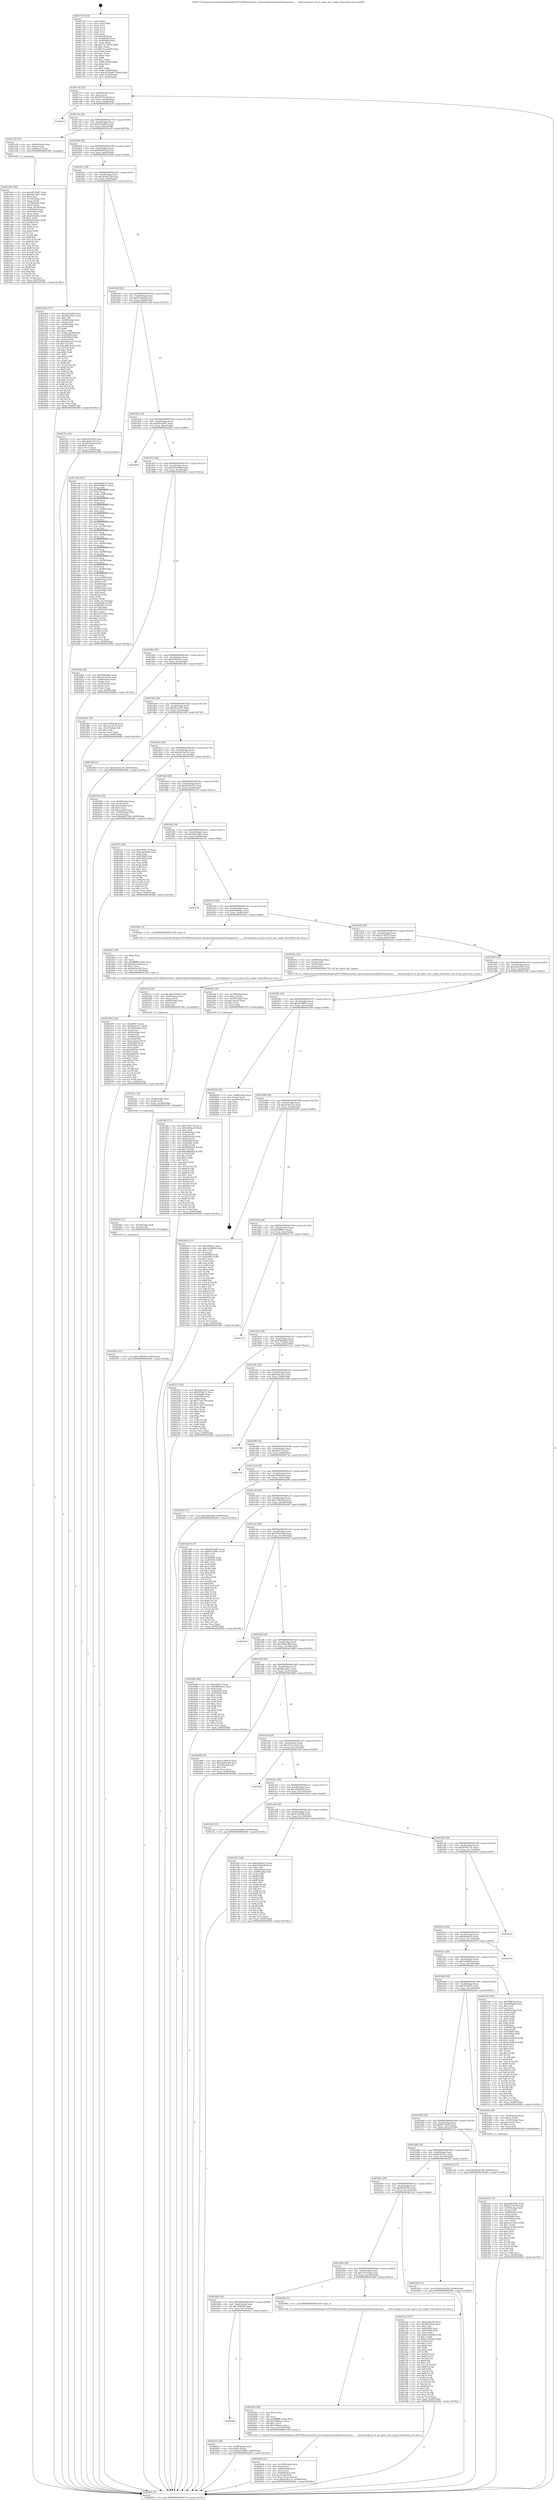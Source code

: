 digraph "0x401750" {
  label = "0x401750 (/mnt/c/Users/mathe/Desktop/tcc/POCII/binaries/extr_linuxarchpowerpcplatformspseries........driverspcipci.h_of_pci_parse_bus_range_Final-ollvm.out::main(0))"
  labelloc = "t"
  node[shape=record]

  Entry [label="",width=0.3,height=0.3,shape=circle,fillcolor=black,style=filled]
  "0x4017c4" [label="{
     0x4017c4 [32]\l
     | [instrs]\l
     &nbsp;&nbsp;0x4017c4 \<+6\>: mov -0x90(%rbp),%eax\l
     &nbsp;&nbsp;0x4017ca \<+2\>: mov %eax,%ecx\l
     &nbsp;&nbsp;0x4017cc \<+6\>: sub $0x85670cdb,%ecx\l
     &nbsp;&nbsp;0x4017d2 \<+6\>: mov %eax,-0xa4(%rbp)\l
     &nbsp;&nbsp;0x4017d8 \<+6\>: mov %ecx,-0xa8(%rbp)\l
     &nbsp;&nbsp;0x4017de \<+6\>: je 0000000000402619 \<main+0xec9\>\l
  }"]
  "0x402619" [label="{
     0x402619\l
  }", style=dashed]
  "0x4017e4" [label="{
     0x4017e4 [28]\l
     | [instrs]\l
     &nbsp;&nbsp;0x4017e4 \<+5\>: jmp 00000000004017e9 \<main+0x99\>\l
     &nbsp;&nbsp;0x4017e9 \<+6\>: mov -0xa4(%rbp),%eax\l
     &nbsp;&nbsp;0x4017ef \<+5\>: sub $0x937ed8f1,%eax\l
     &nbsp;&nbsp;0x4017f4 \<+6\>: mov %eax,-0xac(%rbp)\l
     &nbsp;&nbsp;0x4017fa \<+6\>: je 0000000000401e59 \<main+0x709\>\l
  }"]
  Exit [label="",width=0.3,height=0.3,shape=circle,fillcolor=black,style=filled,peripheries=2]
  "0x401e59" [label="{
     0x401e59 [16]\l
     | [instrs]\l
     &nbsp;&nbsp;0x401e59 \<+4\>: mov -0x80(%rbp),%rax\l
     &nbsp;&nbsp;0x401e5d \<+3\>: mov (%rax),%rax\l
     &nbsp;&nbsp;0x401e60 \<+4\>: mov 0x8(%rax),%rdi\l
     &nbsp;&nbsp;0x401e64 \<+5\>: call 0000000000401060 \<atoi@plt\>\l
     | [calls]\l
     &nbsp;&nbsp;0x401060 \{1\} (unknown)\l
  }"]
  "0x401800" [label="{
     0x401800 [28]\l
     | [instrs]\l
     &nbsp;&nbsp;0x401800 \<+5\>: jmp 0000000000401805 \<main+0xb5\>\l
     &nbsp;&nbsp;0x401805 \<+6\>: mov -0xa4(%rbp),%eax\l
     &nbsp;&nbsp;0x40180b \<+5\>: sub $0x9fe595cd,%eax\l
     &nbsp;&nbsp;0x401810 \<+6\>: mov %eax,-0xb0(%rbp)\l
     &nbsp;&nbsp;0x401816 \<+6\>: je 00000000004023bd \<main+0xc6d\>\l
  }"]
  "0x401bf0" [label="{
     0x401bf0\l
  }", style=dashed]
  "0x4023bd" [label="{
     0x4023bd [171]\l
     | [instrs]\l
     &nbsp;&nbsp;0x4023bd \<+5\>: mov $0xfa28e18e,%eax\l
     &nbsp;&nbsp;0x4023c2 \<+5\>: mov $0x28aa70a1,%ecx\l
     &nbsp;&nbsp;0x4023c7 \<+2\>: mov $0x1,%dl\l
     &nbsp;&nbsp;0x4023c9 \<+4\>: mov -0x48(%rbp),%rsi\l
     &nbsp;&nbsp;0x4023cd \<+2\>: mov (%rsi),%edi\l
     &nbsp;&nbsp;0x4023cf \<+4\>: mov -0x58(%rbp),%rsi\l
     &nbsp;&nbsp;0x4023d3 \<+2\>: cmp (%rsi),%edi\l
     &nbsp;&nbsp;0x4023d5 \<+4\>: setl %r8b\l
     &nbsp;&nbsp;0x4023d9 \<+4\>: and $0x1,%r8b\l
     &nbsp;&nbsp;0x4023dd \<+4\>: mov %r8b,-0x29(%rbp)\l
     &nbsp;&nbsp;0x4023e1 \<+7\>: mov 0x405060,%edi\l
     &nbsp;&nbsp;0x4023e8 \<+8\>: mov 0x405064,%r9d\l
     &nbsp;&nbsp;0x4023f0 \<+3\>: mov %edi,%r10d\l
     &nbsp;&nbsp;0x4023f3 \<+7\>: add $0xcdf47be2,%r10d\l
     &nbsp;&nbsp;0x4023fa \<+4\>: sub $0x1,%r10d\l
     &nbsp;&nbsp;0x4023fe \<+7\>: sub $0xcdf47be2,%r10d\l
     &nbsp;&nbsp;0x402405 \<+4\>: imul %r10d,%edi\l
     &nbsp;&nbsp;0x402409 \<+3\>: and $0x1,%edi\l
     &nbsp;&nbsp;0x40240c \<+3\>: cmp $0x0,%edi\l
     &nbsp;&nbsp;0x40240f \<+4\>: sete %r8b\l
     &nbsp;&nbsp;0x402413 \<+4\>: cmp $0xa,%r9d\l
     &nbsp;&nbsp;0x402417 \<+4\>: setl %r11b\l
     &nbsp;&nbsp;0x40241b \<+3\>: mov %r8b,%bl\l
     &nbsp;&nbsp;0x40241e \<+3\>: xor $0xff,%bl\l
     &nbsp;&nbsp;0x402421 \<+3\>: mov %r11b,%r14b\l
     &nbsp;&nbsp;0x402424 \<+4\>: xor $0xff,%r14b\l
     &nbsp;&nbsp;0x402428 \<+3\>: xor $0x0,%dl\l
     &nbsp;&nbsp;0x40242b \<+3\>: mov %bl,%r15b\l
     &nbsp;&nbsp;0x40242e \<+4\>: and $0x0,%r15b\l
     &nbsp;&nbsp;0x402432 \<+3\>: and %dl,%r8b\l
     &nbsp;&nbsp;0x402435 \<+3\>: mov %r14b,%r12b\l
     &nbsp;&nbsp;0x402438 \<+4\>: and $0x0,%r12b\l
     &nbsp;&nbsp;0x40243c \<+3\>: and %dl,%r11b\l
     &nbsp;&nbsp;0x40243f \<+3\>: or %r8b,%r15b\l
     &nbsp;&nbsp;0x402442 \<+3\>: or %r11b,%r12b\l
     &nbsp;&nbsp;0x402445 \<+3\>: xor %r12b,%r15b\l
     &nbsp;&nbsp;0x402448 \<+3\>: or %r14b,%bl\l
     &nbsp;&nbsp;0x40244b \<+3\>: xor $0xff,%bl\l
     &nbsp;&nbsp;0x40244e \<+3\>: or $0x0,%dl\l
     &nbsp;&nbsp;0x402451 \<+2\>: and %dl,%bl\l
     &nbsp;&nbsp;0x402453 \<+3\>: or %bl,%r15b\l
     &nbsp;&nbsp;0x402456 \<+4\>: test $0x1,%r15b\l
     &nbsp;&nbsp;0x40245a \<+3\>: cmovne %ecx,%eax\l
     &nbsp;&nbsp;0x40245d \<+6\>: mov %eax,-0x90(%rbp)\l
     &nbsp;&nbsp;0x402463 \<+5\>: jmp 000000000040280c \<main+0x10bc\>\l
  }"]
  "0x40181c" [label="{
     0x40181c [28]\l
     | [instrs]\l
     &nbsp;&nbsp;0x40181c \<+5\>: jmp 0000000000401821 \<main+0xd1\>\l
     &nbsp;&nbsp;0x401821 \<+6\>: mov -0xa4(%rbp),%eax\l
     &nbsp;&nbsp;0x401827 \<+5\>: sub $0xa6392239,%eax\l
     &nbsp;&nbsp;0x40182c \<+6\>: mov %eax,-0xb4(%rbp)\l
     &nbsp;&nbsp;0x401832 \<+6\>: je 0000000000401f1e \<main+0x7ce\>\l
  }"]
  "0x40263c" [label="{
     0x40263c [28]\l
     | [instrs]\l
     &nbsp;&nbsp;0x40263c \<+7\>: mov -0x88(%rbp),%rax\l
     &nbsp;&nbsp;0x402643 \<+6\>: movl $0x0,(%rax)\l
     &nbsp;&nbsp;0x402649 \<+10\>: movl $0xeb79ff97,-0x90(%rbp)\l
     &nbsp;&nbsp;0x402653 \<+5\>: jmp 000000000040280c \<main+0x10bc\>\l
  }"]
  "0x401f1e" [label="{
     0x401f1e [30]\l
     | [instrs]\l
     &nbsp;&nbsp;0x401f1e \<+5\>: mov $0x85670cdb,%eax\l
     &nbsp;&nbsp;0x401f23 \<+5\>: mov $0xc8282102,%ecx\l
     &nbsp;&nbsp;0x401f28 \<+3\>: mov -0x30(%rbp),%edx\l
     &nbsp;&nbsp;0x401f2b \<+3\>: cmp $0x0,%edx\l
     &nbsp;&nbsp;0x401f2e \<+3\>: cmove %ecx,%eax\l
     &nbsp;&nbsp;0x401f31 \<+6\>: mov %eax,-0x90(%rbp)\l
     &nbsp;&nbsp;0x401f37 \<+5\>: jmp 000000000040280c \<main+0x10bc\>\l
  }"]
  "0x401838" [label="{
     0x401838 [28]\l
     | [instrs]\l
     &nbsp;&nbsp;0x401838 \<+5\>: jmp 000000000040183d \<main+0xed\>\l
     &nbsp;&nbsp;0x40183d \<+6\>: mov -0xa4(%rbp),%eax\l
     &nbsp;&nbsp;0x401843 \<+5\>: sub $0xb35d2bdf,%eax\l
     &nbsp;&nbsp;0x401848 \<+6\>: mov %eax,-0xb8(%rbp)\l
     &nbsp;&nbsp;0x40184e \<+6\>: je 0000000000401c64 \<main+0x514\>\l
  }"]
  "0x40260a" [label="{
     0x40260a [15]\l
     | [instrs]\l
     &nbsp;&nbsp;0x40260a \<+10\>: movl $0x7fdff289,-0x90(%rbp)\l
     &nbsp;&nbsp;0x402614 \<+5\>: jmp 000000000040280c \<main+0x10bc\>\l
  }"]
  "0x401c64" [label="{
     0x401c64 [301]\l
     | [instrs]\l
     &nbsp;&nbsp;0x401c64 \<+5\>: mov $0x4fdebb32,%eax\l
     &nbsp;&nbsp;0x401c69 \<+5\>: mov $0xb79b8c7e,%ecx\l
     &nbsp;&nbsp;0x401c6e \<+3\>: mov %rsp,%rdx\l
     &nbsp;&nbsp;0x401c71 \<+4\>: add $0xfffffffffffffff0,%rdx\l
     &nbsp;&nbsp;0x401c75 \<+3\>: mov %rdx,%rsp\l
     &nbsp;&nbsp;0x401c78 \<+7\>: mov %rdx,-0x88(%rbp)\l
     &nbsp;&nbsp;0x401c7f \<+3\>: mov %rsp,%rdx\l
     &nbsp;&nbsp;0x401c82 \<+4\>: add $0xfffffffffffffff0,%rdx\l
     &nbsp;&nbsp;0x401c86 \<+3\>: mov %rdx,%rsp\l
     &nbsp;&nbsp;0x401c89 \<+3\>: mov %rsp,%rsi\l
     &nbsp;&nbsp;0x401c8c \<+4\>: add $0xfffffffffffffff0,%rsi\l
     &nbsp;&nbsp;0x401c90 \<+3\>: mov %rsi,%rsp\l
     &nbsp;&nbsp;0x401c93 \<+4\>: mov %rsi,-0x80(%rbp)\l
     &nbsp;&nbsp;0x401c97 \<+3\>: mov %rsp,%rsi\l
     &nbsp;&nbsp;0x401c9a \<+4\>: add $0xfffffffffffffff0,%rsi\l
     &nbsp;&nbsp;0x401c9e \<+3\>: mov %rsi,%rsp\l
     &nbsp;&nbsp;0x401ca1 \<+4\>: mov %rsi,-0x78(%rbp)\l
     &nbsp;&nbsp;0x401ca5 \<+3\>: mov %rsp,%rsi\l
     &nbsp;&nbsp;0x401ca8 \<+4\>: add $0xfffffffffffffff0,%rsi\l
     &nbsp;&nbsp;0x401cac \<+3\>: mov %rsi,%rsp\l
     &nbsp;&nbsp;0x401caf \<+4\>: mov %rsi,-0x70(%rbp)\l
     &nbsp;&nbsp;0x401cb3 \<+3\>: mov %rsp,%rsi\l
     &nbsp;&nbsp;0x401cb6 \<+4\>: add $0xfffffffffffffff0,%rsi\l
     &nbsp;&nbsp;0x401cba \<+3\>: mov %rsi,%rsp\l
     &nbsp;&nbsp;0x401cbd \<+4\>: mov %rsi,-0x68(%rbp)\l
     &nbsp;&nbsp;0x401cc1 \<+3\>: mov %rsp,%rsi\l
     &nbsp;&nbsp;0x401cc4 \<+4\>: add $0xfffffffffffffff0,%rsi\l
     &nbsp;&nbsp;0x401cc8 \<+3\>: mov %rsi,%rsp\l
     &nbsp;&nbsp;0x401ccb \<+4\>: mov %rsi,-0x60(%rbp)\l
     &nbsp;&nbsp;0x401ccf \<+3\>: mov %rsp,%rsi\l
     &nbsp;&nbsp;0x401cd2 \<+4\>: add $0xfffffffffffffff0,%rsi\l
     &nbsp;&nbsp;0x401cd6 \<+3\>: mov %rsi,%rsp\l
     &nbsp;&nbsp;0x401cd9 \<+4\>: mov %rsi,-0x58(%rbp)\l
     &nbsp;&nbsp;0x401cdd \<+3\>: mov %rsp,%rsi\l
     &nbsp;&nbsp;0x401ce0 \<+4\>: add $0xfffffffffffffff0,%rsi\l
     &nbsp;&nbsp;0x401ce4 \<+3\>: mov %rsi,%rsp\l
     &nbsp;&nbsp;0x401ce7 \<+4\>: mov %rsi,-0x50(%rbp)\l
     &nbsp;&nbsp;0x401ceb \<+3\>: mov %rsp,%rsi\l
     &nbsp;&nbsp;0x401cee \<+4\>: add $0xfffffffffffffff0,%rsi\l
     &nbsp;&nbsp;0x401cf2 \<+3\>: mov %rsi,%rsp\l
     &nbsp;&nbsp;0x401cf5 \<+4\>: mov %rsi,-0x48(%rbp)\l
     &nbsp;&nbsp;0x401cf9 \<+3\>: mov %rsp,%rsi\l
     &nbsp;&nbsp;0x401cfc \<+4\>: add $0xfffffffffffffff0,%rsi\l
     &nbsp;&nbsp;0x401d00 \<+3\>: mov %rsi,%rsp\l
     &nbsp;&nbsp;0x401d03 \<+4\>: mov %rsi,-0x40(%rbp)\l
     &nbsp;&nbsp;0x401d07 \<+7\>: mov -0x88(%rbp),%rsi\l
     &nbsp;&nbsp;0x401d0e \<+6\>: movl $0x0,(%rsi)\l
     &nbsp;&nbsp;0x401d14 \<+6\>: mov -0x94(%rbp),%edi\l
     &nbsp;&nbsp;0x401d1a \<+2\>: mov %edi,(%rdx)\l
     &nbsp;&nbsp;0x401d1c \<+4\>: mov -0x80(%rbp),%rsi\l
     &nbsp;&nbsp;0x401d20 \<+7\>: mov -0xa0(%rbp),%r8\l
     &nbsp;&nbsp;0x401d27 \<+3\>: mov %r8,(%rsi)\l
     &nbsp;&nbsp;0x401d2a \<+3\>: cmpl $0x2,(%rdx)\l
     &nbsp;&nbsp;0x401d2d \<+4\>: setne %r9b\l
     &nbsp;&nbsp;0x401d31 \<+4\>: and $0x1,%r9b\l
     &nbsp;&nbsp;0x401d35 \<+4\>: mov %r9b,-0x31(%rbp)\l
     &nbsp;&nbsp;0x401d39 \<+8\>: mov 0x405060,%r10d\l
     &nbsp;&nbsp;0x401d41 \<+8\>: mov 0x405064,%r11d\l
     &nbsp;&nbsp;0x401d49 \<+3\>: mov %r10d,%ebx\l
     &nbsp;&nbsp;0x401d4c \<+6\>: add $0x38970320,%ebx\l
     &nbsp;&nbsp;0x401d52 \<+3\>: sub $0x1,%ebx\l
     &nbsp;&nbsp;0x401d55 \<+6\>: sub $0x38970320,%ebx\l
     &nbsp;&nbsp;0x401d5b \<+4\>: imul %ebx,%r10d\l
     &nbsp;&nbsp;0x401d5f \<+4\>: and $0x1,%r10d\l
     &nbsp;&nbsp;0x401d63 \<+4\>: cmp $0x0,%r10d\l
     &nbsp;&nbsp;0x401d67 \<+4\>: sete %r9b\l
     &nbsp;&nbsp;0x401d6b \<+4\>: cmp $0xa,%r11d\l
     &nbsp;&nbsp;0x401d6f \<+4\>: setl %r14b\l
     &nbsp;&nbsp;0x401d73 \<+3\>: mov %r9b,%r15b\l
     &nbsp;&nbsp;0x401d76 \<+3\>: and %r14b,%r15b\l
     &nbsp;&nbsp;0x401d79 \<+3\>: xor %r14b,%r9b\l
     &nbsp;&nbsp;0x401d7c \<+3\>: or %r9b,%r15b\l
     &nbsp;&nbsp;0x401d7f \<+4\>: test $0x1,%r15b\l
     &nbsp;&nbsp;0x401d83 \<+3\>: cmovne %ecx,%eax\l
     &nbsp;&nbsp;0x401d86 \<+6\>: mov %eax,-0x90(%rbp)\l
     &nbsp;&nbsp;0x401d8c \<+5\>: jmp 000000000040280c \<main+0x10bc\>\l
  }"]
  "0x401854" [label="{
     0x401854 [28]\l
     | [instrs]\l
     &nbsp;&nbsp;0x401854 \<+5\>: jmp 0000000000401859 \<main+0x109\>\l
     &nbsp;&nbsp;0x401859 \<+6\>: mov -0xa4(%rbp),%eax\l
     &nbsp;&nbsp;0x40185f \<+5\>: sub $0xb45204f7,%eax\l
     &nbsp;&nbsp;0x401864 \<+6\>: mov %eax,-0xbc(%rbp)\l
     &nbsp;&nbsp;0x40186a \<+6\>: je 00000000004026b5 \<main+0xf65\>\l
  }"]
  "0x4025fe" [label="{
     0x4025fe [12]\l
     | [instrs]\l
     &nbsp;&nbsp;0x4025fe \<+4\>: mov -0x50(%rbp),%rdi\l
     &nbsp;&nbsp;0x402602 \<+3\>: mov (%rdi),%rdi\l
     &nbsp;&nbsp;0x402605 \<+5\>: call 0000000000401030 \<free@plt\>\l
     | [calls]\l
     &nbsp;&nbsp;0x401030 \{1\} (unknown)\l
  }"]
  "0x4026b5" [label="{
     0x4026b5\l
  }", style=dashed]
  "0x401870" [label="{
     0x401870 [28]\l
     | [instrs]\l
     &nbsp;&nbsp;0x401870 \<+5\>: jmp 0000000000401875 \<main+0x125\>\l
     &nbsp;&nbsp;0x401875 \<+6\>: mov -0xa4(%rbp),%eax\l
     &nbsp;&nbsp;0x40187b \<+5\>: sub $0xb50ed440,%eax\l
     &nbsp;&nbsp;0x401880 \<+6\>: mov %eax,-0xc0(%rbp)\l
     &nbsp;&nbsp;0x401886 \<+6\>: je 000000000040206a \<main+0x91a\>\l
  }"]
  "0x4025ec" [label="{
     0x4025ec [18]\l
     | [instrs]\l
     &nbsp;&nbsp;0x4025ec \<+4\>: mov -0x68(%rbp),%rdi\l
     &nbsp;&nbsp;0x4025f0 \<+3\>: mov (%rdi),%rdi\l
     &nbsp;&nbsp;0x4025f3 \<+6\>: mov %eax,-0x148(%rbp)\l
     &nbsp;&nbsp;0x4025f9 \<+5\>: call 0000000000401030 \<free@plt\>\l
     | [calls]\l
     &nbsp;&nbsp;0x401030 \{1\} (unknown)\l
  }"]
  "0x40206a" [label="{
     0x40206a [36]\l
     | [instrs]\l
     &nbsp;&nbsp;0x40206a \<+5\>: mov $0xf788285a,%eax\l
     &nbsp;&nbsp;0x40206f \<+5\>: mov $0x7613a24b,%ecx\l
     &nbsp;&nbsp;0x402074 \<+4\>: mov -0x60(%rbp),%rdx\l
     &nbsp;&nbsp;0x402078 \<+2\>: mov (%rdx),%esi\l
     &nbsp;&nbsp;0x40207a \<+4\>: mov -0x70(%rbp),%rdx\l
     &nbsp;&nbsp;0x40207e \<+2\>: cmp (%rdx),%esi\l
     &nbsp;&nbsp;0x402080 \<+3\>: cmovl %ecx,%eax\l
     &nbsp;&nbsp;0x402083 \<+6\>: mov %eax,-0x90(%rbp)\l
     &nbsp;&nbsp;0x402089 \<+5\>: jmp 000000000040280c \<main+0x10bc\>\l
  }"]
  "0x40188c" [label="{
     0x40188c [28]\l
     | [instrs]\l
     &nbsp;&nbsp;0x40188c \<+5\>: jmp 0000000000401891 \<main+0x141\>\l
     &nbsp;&nbsp;0x401891 \<+6\>: mov -0xa4(%rbp),%eax\l
     &nbsp;&nbsp;0x401897 \<+5\>: sub $0xb79b8c7e,%eax\l
     &nbsp;&nbsp;0x40189c \<+6\>: mov %eax,-0xc4(%rbp)\l
     &nbsp;&nbsp;0x4018a2 \<+6\>: je 0000000000401d91 \<main+0x641\>\l
  }"]
  "0x4025cf" [label="{
     0x4025cf [29]\l
     | [instrs]\l
     &nbsp;&nbsp;0x4025cf \<+10\>: movabs $0x4030b6,%rdi\l
     &nbsp;&nbsp;0x4025d9 \<+4\>: mov -0x40(%rbp),%rsi\l
     &nbsp;&nbsp;0x4025dd \<+2\>: mov %eax,(%rsi)\l
     &nbsp;&nbsp;0x4025df \<+4\>: mov -0x40(%rbp),%rsi\l
     &nbsp;&nbsp;0x4025e3 \<+2\>: mov (%rsi),%esi\l
     &nbsp;&nbsp;0x4025e5 \<+2\>: mov $0x0,%al\l
     &nbsp;&nbsp;0x4025e7 \<+5\>: call 0000000000401040 \<printf@plt\>\l
     | [calls]\l
     &nbsp;&nbsp;0x401040 \{1\} (unknown)\l
  }"]
  "0x401d91" [label="{
     0x401d91 [30]\l
     | [instrs]\l
     &nbsp;&nbsp;0x401d91 \<+5\>: mov $0x1784a038,%eax\l
     &nbsp;&nbsp;0x401d96 \<+5\>: mov $0x31e1a31b,%ecx\l
     &nbsp;&nbsp;0x401d9b \<+3\>: mov -0x31(%rbp),%dl\l
     &nbsp;&nbsp;0x401d9e \<+3\>: test $0x1,%dl\l
     &nbsp;&nbsp;0x401da1 \<+3\>: cmovne %ecx,%eax\l
     &nbsp;&nbsp;0x401da4 \<+6\>: mov %eax,-0x90(%rbp)\l
     &nbsp;&nbsp;0x401daa \<+5\>: jmp 000000000040280c \<main+0x10bc\>\l
  }"]
  "0x4018a8" [label="{
     0x4018a8 [28]\l
     | [instrs]\l
     &nbsp;&nbsp;0x4018a8 \<+5\>: jmp 00000000004018ad \<main+0x15d\>\l
     &nbsp;&nbsp;0x4018ad \<+6\>: mov -0xa4(%rbp),%eax\l
     &nbsp;&nbsp;0x4018b3 \<+5\>: sub $0xbbe1a6f7,%eax\l
     &nbsp;&nbsp;0x4018b8 \<+6\>: mov %eax,-0xc8(%rbp)\l
     &nbsp;&nbsp;0x4018be \<+6\>: je 0000000000401f0f \<main+0x7bf\>\l
  }"]
  "0x402509" [label="{
     0x402509 [122]\l
     | [instrs]\l
     &nbsp;&nbsp;0x402509 \<+5\>: mov $0xaf4071,%ecx\l
     &nbsp;&nbsp;0x40250e \<+5\>: mov $0x6d245211,%edx\l
     &nbsp;&nbsp;0x402513 \<+6\>: mov -0x144(%rbp),%esi\l
     &nbsp;&nbsp;0x402519 \<+3\>: imul %eax,%esi\l
     &nbsp;&nbsp;0x40251c \<+4\>: mov -0x50(%rbp),%rdi\l
     &nbsp;&nbsp;0x402520 \<+3\>: mov (%rdi),%rdi\l
     &nbsp;&nbsp;0x402523 \<+4\>: mov -0x48(%rbp),%r8\l
     &nbsp;&nbsp;0x402527 \<+3\>: movslq (%r8),%r8\l
     &nbsp;&nbsp;0x40252a \<+4\>: mov %esi,(%rdi,%r8,4)\l
     &nbsp;&nbsp;0x40252e \<+7\>: mov 0x405060,%eax\l
     &nbsp;&nbsp;0x402535 \<+7\>: mov 0x405064,%esi\l
     &nbsp;&nbsp;0x40253c \<+3\>: mov %eax,%r9d\l
     &nbsp;&nbsp;0x40253f \<+7\>: sub $0xbdb05b1,%r9d\l
     &nbsp;&nbsp;0x402546 \<+4\>: sub $0x1,%r9d\l
     &nbsp;&nbsp;0x40254a \<+7\>: add $0xbdb05b1,%r9d\l
     &nbsp;&nbsp;0x402551 \<+4\>: imul %r9d,%eax\l
     &nbsp;&nbsp;0x402555 \<+3\>: and $0x1,%eax\l
     &nbsp;&nbsp;0x402558 \<+3\>: cmp $0x0,%eax\l
     &nbsp;&nbsp;0x40255b \<+4\>: sete %r10b\l
     &nbsp;&nbsp;0x40255f \<+3\>: cmp $0xa,%esi\l
     &nbsp;&nbsp;0x402562 \<+4\>: setl %r11b\l
     &nbsp;&nbsp;0x402566 \<+3\>: mov %r10b,%bl\l
     &nbsp;&nbsp;0x402569 \<+3\>: and %r11b,%bl\l
     &nbsp;&nbsp;0x40256c \<+3\>: xor %r11b,%r10b\l
     &nbsp;&nbsp;0x40256f \<+3\>: or %r10b,%bl\l
     &nbsp;&nbsp;0x402572 \<+3\>: test $0x1,%bl\l
     &nbsp;&nbsp;0x402575 \<+3\>: cmovne %edx,%ecx\l
     &nbsp;&nbsp;0x402578 \<+6\>: mov %ecx,-0x90(%rbp)\l
     &nbsp;&nbsp;0x40257e \<+5\>: jmp 000000000040280c \<main+0x10bc\>\l
  }"]
  "0x401f0f" [label="{
     0x401f0f [15]\l
     | [instrs]\l
     &nbsp;&nbsp;0x401f0f \<+10\>: movl $0xa6392239,-0x90(%rbp)\l
     &nbsp;&nbsp;0x401f19 \<+5\>: jmp 000000000040280c \<main+0x10bc\>\l
  }"]
  "0x4018c4" [label="{
     0x4018c4 [28]\l
     | [instrs]\l
     &nbsp;&nbsp;0x4018c4 \<+5\>: jmp 00000000004018c9 \<main+0x179\>\l
     &nbsp;&nbsp;0x4018c9 \<+6\>: mov -0xa4(%rbp),%eax\l
     &nbsp;&nbsp;0x4018cf \<+5\>: sub $0xbed1bd56,%eax\l
     &nbsp;&nbsp;0x4018d4 \<+6\>: mov %eax,-0xcc(%rbp)\l
     &nbsp;&nbsp;0x4018da \<+6\>: je 0000000000402592 \<main+0xe42\>\l
  }"]
  "0x4024e1" [label="{
     0x4024e1 [40]\l
     | [instrs]\l
     &nbsp;&nbsp;0x4024e1 \<+5\>: mov $0x2,%ecx\l
     &nbsp;&nbsp;0x4024e6 \<+1\>: cltd\l
     &nbsp;&nbsp;0x4024e7 \<+2\>: idiv %ecx\l
     &nbsp;&nbsp;0x4024e9 \<+6\>: imul $0xfffffffe,%edx,%ecx\l
     &nbsp;&nbsp;0x4024ef \<+6\>: add $0x6422e5d2,%ecx\l
     &nbsp;&nbsp;0x4024f5 \<+3\>: add $0x1,%ecx\l
     &nbsp;&nbsp;0x4024f8 \<+6\>: sub $0x6422e5d2,%ecx\l
     &nbsp;&nbsp;0x4024fe \<+6\>: mov %ecx,-0x144(%rbp)\l
     &nbsp;&nbsp;0x402504 \<+5\>: call 0000000000401160 \<next_i\>\l
     | [calls]\l
     &nbsp;&nbsp;0x401160 \{1\} (/mnt/c/Users/mathe/Desktop/tcc/POCII/binaries/extr_linuxarchpowerpcplatformspseries........driverspcipci.h_of_pci_parse_bus_range_Final-ollvm.out::next_i)\l
  }"]
  "0x402592" [label="{
     0x402592 [42]\l
     | [instrs]\l
     &nbsp;&nbsp;0x402592 \<+4\>: mov -0x48(%rbp),%rax\l
     &nbsp;&nbsp;0x402596 \<+2\>: mov (%rax),%ecx\l
     &nbsp;&nbsp;0x402598 \<+6\>: add $0xce3abd,%ecx\l
     &nbsp;&nbsp;0x40259e \<+3\>: add $0x1,%ecx\l
     &nbsp;&nbsp;0x4025a1 \<+6\>: sub $0xce3abd,%ecx\l
     &nbsp;&nbsp;0x4025a7 \<+4\>: mov -0x48(%rbp),%rax\l
     &nbsp;&nbsp;0x4025ab \<+2\>: mov %ecx,(%rax)\l
     &nbsp;&nbsp;0x4025ad \<+10\>: movl $0x6fe8578b,-0x90(%rbp)\l
     &nbsp;&nbsp;0x4025b7 \<+5\>: jmp 000000000040280c \<main+0x10bc\>\l
  }"]
  "0x4018e0" [label="{
     0x4018e0 [28]\l
     | [instrs]\l
     &nbsp;&nbsp;0x4018e0 \<+5\>: jmp 00000000004018e5 \<main+0x195\>\l
     &nbsp;&nbsp;0x4018e5 \<+6\>: mov -0xa4(%rbp),%eax\l
     &nbsp;&nbsp;0x4018eb \<+5\>: sub $0xc8282102,%eax\l
     &nbsp;&nbsp;0x4018f0 \<+6\>: mov %eax,-0xd0(%rbp)\l
     &nbsp;&nbsp;0x4018f6 \<+6\>: je 0000000000401f3c \<main+0x7ec\>\l
  }"]
  "0x4022a9" [label="{
     0x4022a9 [114]\l
     | [instrs]\l
     &nbsp;&nbsp;0x4022a9 \<+5\>: mov $0xd28c5b81,%ecx\l
     &nbsp;&nbsp;0x4022ae \<+5\>: mov $0x6517823f,%edx\l
     &nbsp;&nbsp;0x4022b3 \<+4\>: mov -0x50(%rbp),%rdi\l
     &nbsp;&nbsp;0x4022b7 \<+3\>: mov %rax,(%rdi)\l
     &nbsp;&nbsp;0x4022ba \<+4\>: mov -0x48(%rbp),%rax\l
     &nbsp;&nbsp;0x4022be \<+6\>: movl $0x0,(%rax)\l
     &nbsp;&nbsp;0x4022c4 \<+7\>: mov 0x405060,%esi\l
     &nbsp;&nbsp;0x4022cb \<+8\>: mov 0x405064,%r8d\l
     &nbsp;&nbsp;0x4022d3 \<+3\>: mov %esi,%r9d\l
     &nbsp;&nbsp;0x4022d6 \<+7\>: add $0xea311820,%r9d\l
     &nbsp;&nbsp;0x4022dd \<+4\>: sub $0x1,%r9d\l
     &nbsp;&nbsp;0x4022e1 \<+7\>: sub $0xea311820,%r9d\l
     &nbsp;&nbsp;0x4022e8 \<+4\>: imul %r9d,%esi\l
     &nbsp;&nbsp;0x4022ec \<+3\>: and $0x1,%esi\l
     &nbsp;&nbsp;0x4022ef \<+3\>: cmp $0x0,%esi\l
     &nbsp;&nbsp;0x4022f2 \<+4\>: sete %r10b\l
     &nbsp;&nbsp;0x4022f6 \<+4\>: cmp $0xa,%r8d\l
     &nbsp;&nbsp;0x4022fa \<+4\>: setl %r11b\l
     &nbsp;&nbsp;0x4022fe \<+3\>: mov %r10b,%bl\l
     &nbsp;&nbsp;0x402301 \<+3\>: and %r11b,%bl\l
     &nbsp;&nbsp;0x402304 \<+3\>: xor %r11b,%r10b\l
     &nbsp;&nbsp;0x402307 \<+3\>: or %r10b,%bl\l
     &nbsp;&nbsp;0x40230a \<+3\>: test $0x1,%bl\l
     &nbsp;&nbsp;0x40230d \<+3\>: cmovne %edx,%ecx\l
     &nbsp;&nbsp;0x402310 \<+6\>: mov %ecx,-0x90(%rbp)\l
     &nbsp;&nbsp;0x402316 \<+5\>: jmp 000000000040280c \<main+0x10bc\>\l
  }"]
  "0x401f3c" [label="{
     0x401f3c [86]\l
     | [instrs]\l
     &nbsp;&nbsp;0x401f3c \<+5\>: mov $0x4708175e,%eax\l
     &nbsp;&nbsp;0x401f41 \<+5\>: mov $0xeabe5856,%ecx\l
     &nbsp;&nbsp;0x401f46 \<+2\>: xor %edx,%edx\l
     &nbsp;&nbsp;0x401f48 \<+7\>: mov 0x405060,%esi\l
     &nbsp;&nbsp;0x401f4f \<+7\>: mov 0x405064,%edi\l
     &nbsp;&nbsp;0x401f56 \<+3\>: sub $0x1,%edx\l
     &nbsp;&nbsp;0x401f59 \<+3\>: mov %esi,%r8d\l
     &nbsp;&nbsp;0x401f5c \<+3\>: add %edx,%r8d\l
     &nbsp;&nbsp;0x401f5f \<+4\>: imul %r8d,%esi\l
     &nbsp;&nbsp;0x401f63 \<+3\>: and $0x1,%esi\l
     &nbsp;&nbsp;0x401f66 \<+3\>: cmp $0x0,%esi\l
     &nbsp;&nbsp;0x401f69 \<+4\>: sete %r9b\l
     &nbsp;&nbsp;0x401f6d \<+3\>: cmp $0xa,%edi\l
     &nbsp;&nbsp;0x401f70 \<+4\>: setl %r10b\l
     &nbsp;&nbsp;0x401f74 \<+3\>: mov %r9b,%r11b\l
     &nbsp;&nbsp;0x401f77 \<+3\>: and %r10b,%r11b\l
     &nbsp;&nbsp;0x401f7a \<+3\>: xor %r10b,%r9b\l
     &nbsp;&nbsp;0x401f7d \<+3\>: or %r9b,%r11b\l
     &nbsp;&nbsp;0x401f80 \<+4\>: test $0x1,%r11b\l
     &nbsp;&nbsp;0x401f84 \<+3\>: cmovne %ecx,%eax\l
     &nbsp;&nbsp;0x401f87 \<+6\>: mov %eax,-0x90(%rbp)\l
     &nbsp;&nbsp;0x401f8d \<+5\>: jmp 000000000040280c \<main+0x10bc\>\l
  }"]
  "0x4018fc" [label="{
     0x4018fc [28]\l
     | [instrs]\l
     &nbsp;&nbsp;0x4018fc \<+5\>: jmp 0000000000401901 \<main+0x1b1\>\l
     &nbsp;&nbsp;0x401901 \<+6\>: mov -0xa4(%rbp),%eax\l
     &nbsp;&nbsp;0x401907 \<+5\>: sub $0xd28c5b81,%eax\l
     &nbsp;&nbsp;0x40190c \<+6\>: mov %eax,-0xd4(%rbp)\l
     &nbsp;&nbsp;0x401912 \<+6\>: je 000000000040274c \<main+0xffc\>\l
  }"]
  "0x4020bb" [label="{
     0x4020bb [41]\l
     | [instrs]\l
     &nbsp;&nbsp;0x4020bb \<+6\>: mov -0x140(%rbp),%ecx\l
     &nbsp;&nbsp;0x4020c1 \<+3\>: imul %eax,%ecx\l
     &nbsp;&nbsp;0x4020c4 \<+4\>: mov -0x68(%rbp),%rsi\l
     &nbsp;&nbsp;0x4020c8 \<+3\>: mov (%rsi),%rsi\l
     &nbsp;&nbsp;0x4020cb \<+4\>: mov -0x60(%rbp),%rdi\l
     &nbsp;&nbsp;0x4020cf \<+3\>: movslq (%rdi),%rdi\l
     &nbsp;&nbsp;0x4020d2 \<+3\>: mov %ecx,(%rsi,%rdi,4)\l
     &nbsp;&nbsp;0x4020d5 \<+10\>: movl $0xed34c223,-0x90(%rbp)\l
     &nbsp;&nbsp;0x4020df \<+5\>: jmp 000000000040280c \<main+0x10bc\>\l
  }"]
  "0x40274c" [label="{
     0x40274c\l
  }", style=dashed]
  "0x401918" [label="{
     0x401918 [28]\l
     | [instrs]\l
     &nbsp;&nbsp;0x401918 \<+5\>: jmp 000000000040191d \<main+0x1cd\>\l
     &nbsp;&nbsp;0x40191d \<+6\>: mov -0xa4(%rbp),%eax\l
     &nbsp;&nbsp;0x401923 \<+5\>: sub $0xd60db9ac,%eax\l
     &nbsp;&nbsp;0x401928 \<+6\>: mov %eax,-0xd8(%rbp)\l
     &nbsp;&nbsp;0x40192e \<+6\>: je 00000000004024dc \<main+0xd8c\>\l
  }"]
  "0x402093" [label="{
     0x402093 [40]\l
     | [instrs]\l
     &nbsp;&nbsp;0x402093 \<+5\>: mov $0x2,%ecx\l
     &nbsp;&nbsp;0x402098 \<+1\>: cltd\l
     &nbsp;&nbsp;0x402099 \<+2\>: idiv %ecx\l
     &nbsp;&nbsp;0x40209b \<+6\>: imul $0xfffffffe,%edx,%ecx\l
     &nbsp;&nbsp;0x4020a1 \<+6\>: add $0x7d68aaec,%ecx\l
     &nbsp;&nbsp;0x4020a7 \<+3\>: add $0x1,%ecx\l
     &nbsp;&nbsp;0x4020aa \<+6\>: sub $0x7d68aaec,%ecx\l
     &nbsp;&nbsp;0x4020b0 \<+6\>: mov %ecx,-0x140(%rbp)\l
     &nbsp;&nbsp;0x4020b6 \<+5\>: call 0000000000401160 \<next_i\>\l
     | [calls]\l
     &nbsp;&nbsp;0x401160 \{1\} (/mnt/c/Users/mathe/Desktop/tcc/POCII/binaries/extr_linuxarchpowerpcplatformspseries........driverspcipci.h_of_pci_parse_bus_range_Final-ollvm.out::next_i)\l
  }"]
  "0x4024dc" [label="{
     0x4024dc [5]\l
     | [instrs]\l
     &nbsp;&nbsp;0x4024dc \<+5\>: call 0000000000401160 \<next_i\>\l
     | [calls]\l
     &nbsp;&nbsp;0x401160 \{1\} (/mnt/c/Users/mathe/Desktop/tcc/POCII/binaries/extr_linuxarchpowerpcplatformspseries........driverspcipci.h_of_pci_parse_bus_range_Final-ollvm.out::next_i)\l
  }"]
  "0x401934" [label="{
     0x401934 [28]\l
     | [instrs]\l
     &nbsp;&nbsp;0x401934 \<+5\>: jmp 0000000000401939 \<main+0x1e9\>\l
     &nbsp;&nbsp;0x401939 \<+6\>: mov -0xa4(%rbp),%eax\l
     &nbsp;&nbsp;0x40193f \<+5\>: sub $0xe2396978,%eax\l
     &nbsp;&nbsp;0x401944 \<+6\>: mov %eax,-0xdc(%rbp)\l
     &nbsp;&nbsp;0x40194a \<+6\>: je 00000000004025bc \<main+0xe6c\>\l
  }"]
  "0x401bd4" [label="{
     0x401bd4 [28]\l
     | [instrs]\l
     &nbsp;&nbsp;0x401bd4 \<+5\>: jmp 0000000000401bd9 \<main+0x489\>\l
     &nbsp;&nbsp;0x401bd9 \<+6\>: mov -0xa4(%rbp),%eax\l
     &nbsp;&nbsp;0x401bdf \<+5\>: sub $0x7fdff289,%eax\l
     &nbsp;&nbsp;0x401be4 \<+6\>: mov %eax,-0x13c(%rbp)\l
     &nbsp;&nbsp;0x401bea \<+6\>: je 000000000040263c \<main+0xeec\>\l
  }"]
  "0x4025bc" [label="{
     0x4025bc [19]\l
     | [instrs]\l
     &nbsp;&nbsp;0x4025bc \<+4\>: mov -0x68(%rbp),%rax\l
     &nbsp;&nbsp;0x4025c0 \<+3\>: mov (%rax),%rdi\l
     &nbsp;&nbsp;0x4025c3 \<+4\>: mov -0x50(%rbp),%rax\l
     &nbsp;&nbsp;0x4025c7 \<+3\>: mov (%rax),%rsi\l
     &nbsp;&nbsp;0x4025ca \<+5\>: call 0000000000401730 \<of_pci_parse_bus_range\>\l
     | [calls]\l
     &nbsp;&nbsp;0x401730 \{1\} (/mnt/c/Users/mathe/Desktop/tcc/POCII/binaries/extr_linuxarchpowerpcplatformspseries........driverspcipci.h_of_pci_parse_bus_range_Final-ollvm.out::of_pci_parse_bus_range)\l
  }"]
  "0x401950" [label="{
     0x401950 [28]\l
     | [instrs]\l
     &nbsp;&nbsp;0x401950 \<+5\>: jmp 0000000000401955 \<main+0x205\>\l
     &nbsp;&nbsp;0x401955 \<+6\>: mov -0xa4(%rbp),%eax\l
     &nbsp;&nbsp;0x40195b \<+5\>: sub $0xeabe5856,%eax\l
     &nbsp;&nbsp;0x401960 \<+6\>: mov %eax,-0xe0(%rbp)\l
     &nbsp;&nbsp;0x401966 \<+6\>: je 0000000000401f92 \<main+0x842\>\l
  }"]
  "0x40208e" [label="{
     0x40208e [5]\l
     | [instrs]\l
     &nbsp;&nbsp;0x40208e \<+5\>: call 0000000000401160 \<next_i\>\l
     | [calls]\l
     &nbsp;&nbsp;0x401160 \{1\} (/mnt/c/Users/mathe/Desktop/tcc/POCII/binaries/extr_linuxarchpowerpcplatformspseries........driverspcipci.h_of_pci_parse_bus_range_Final-ollvm.out::next_i)\l
  }"]
  "0x401f92" [label="{
     0x401f92 [29]\l
     | [instrs]\l
     &nbsp;&nbsp;0x401f92 \<+4\>: mov -0x70(%rbp),%rax\l
     &nbsp;&nbsp;0x401f96 \<+6\>: movl $0x1,(%rax)\l
     &nbsp;&nbsp;0x401f9c \<+4\>: mov -0x70(%rbp),%rax\l
     &nbsp;&nbsp;0x401fa0 \<+3\>: movslq (%rax),%rax\l
     &nbsp;&nbsp;0x401fa3 \<+4\>: shl $0x2,%rax\l
     &nbsp;&nbsp;0x401fa7 \<+3\>: mov %rax,%rdi\l
     &nbsp;&nbsp;0x401faa \<+5\>: call 0000000000401050 \<malloc@plt\>\l
     | [calls]\l
     &nbsp;&nbsp;0x401050 \{1\} (unknown)\l
  }"]
  "0x40196c" [label="{
     0x40196c [28]\l
     | [instrs]\l
     &nbsp;&nbsp;0x40196c \<+5\>: jmp 0000000000401971 \<main+0x221\>\l
     &nbsp;&nbsp;0x401971 \<+6\>: mov -0xa4(%rbp),%eax\l
     &nbsp;&nbsp;0x401977 \<+5\>: sub $0xeb79ff97,%eax\l
     &nbsp;&nbsp;0x40197c \<+6\>: mov %eax,-0xe4(%rbp)\l
     &nbsp;&nbsp;0x401982 \<+6\>: je 0000000000402658 \<main+0xf08\>\l
  }"]
  "0x401bb8" [label="{
     0x401bb8 [28]\l
     | [instrs]\l
     &nbsp;&nbsp;0x401bb8 \<+5\>: jmp 0000000000401bbd \<main+0x46d\>\l
     &nbsp;&nbsp;0x401bbd \<+6\>: mov -0xa4(%rbp),%eax\l
     &nbsp;&nbsp;0x401bc3 \<+5\>: sub $0x7613a24b,%eax\l
     &nbsp;&nbsp;0x401bc8 \<+6\>: mov %eax,-0x138(%rbp)\l
     &nbsp;&nbsp;0x401bce \<+6\>: je 000000000040208e \<main+0x93e\>\l
  }"]
  "0x402658" [label="{
     0x402658 [24]\l
     | [instrs]\l
     &nbsp;&nbsp;0x402658 \<+7\>: mov -0x88(%rbp),%rax\l
     &nbsp;&nbsp;0x40265f \<+2\>: mov (%rax),%eax\l
     &nbsp;&nbsp;0x402661 \<+4\>: lea -0x28(%rbp),%rsp\l
     &nbsp;&nbsp;0x402665 \<+1\>: pop %rbx\l
     &nbsp;&nbsp;0x402666 \<+2\>: pop %r12\l
     &nbsp;&nbsp;0x402668 \<+2\>: pop %r13\l
     &nbsp;&nbsp;0x40266a \<+2\>: pop %r14\l
     &nbsp;&nbsp;0x40266c \<+2\>: pop %r15\l
     &nbsp;&nbsp;0x40266e \<+1\>: pop %rbp\l
     &nbsp;&nbsp;0x40266f \<+1\>: ret\l
  }"]
  "0x401988" [label="{
     0x401988 [28]\l
     | [instrs]\l
     &nbsp;&nbsp;0x401988 \<+5\>: jmp 000000000040198d \<main+0x23d\>\l
     &nbsp;&nbsp;0x40198d \<+6\>: mov -0xa4(%rbp),%eax\l
     &nbsp;&nbsp;0x401993 \<+5\>: sub $0xed34c223,%eax\l
     &nbsp;&nbsp;0x401998 \<+6\>: mov %eax,-0xe8(%rbp)\l
     &nbsp;&nbsp;0x40199e \<+6\>: je 00000000004020e4 \<main+0x994\>\l
  }"]
  "0x40232a" [label="{
     0x40232a [147]\l
     | [instrs]\l
     &nbsp;&nbsp;0x40232a \<+5\>: mov $0xfa28e18e,%eax\l
     &nbsp;&nbsp;0x40232f \<+5\>: mov $0x9fe595cd,%ecx\l
     &nbsp;&nbsp;0x402334 \<+2\>: mov $0x1,%dl\l
     &nbsp;&nbsp;0x402336 \<+7\>: mov 0x405060,%esi\l
     &nbsp;&nbsp;0x40233d \<+7\>: mov 0x405064,%edi\l
     &nbsp;&nbsp;0x402344 \<+3\>: mov %esi,%r8d\l
     &nbsp;&nbsp;0x402347 \<+7\>: add $0xb7a3828d,%r8d\l
     &nbsp;&nbsp;0x40234e \<+4\>: sub $0x1,%r8d\l
     &nbsp;&nbsp;0x402352 \<+7\>: sub $0xb7a3828d,%r8d\l
     &nbsp;&nbsp;0x402359 \<+4\>: imul %r8d,%esi\l
     &nbsp;&nbsp;0x40235d \<+3\>: and $0x1,%esi\l
     &nbsp;&nbsp;0x402360 \<+3\>: cmp $0x0,%esi\l
     &nbsp;&nbsp;0x402363 \<+4\>: sete %r9b\l
     &nbsp;&nbsp;0x402367 \<+3\>: cmp $0xa,%edi\l
     &nbsp;&nbsp;0x40236a \<+4\>: setl %r10b\l
     &nbsp;&nbsp;0x40236e \<+3\>: mov %r9b,%r11b\l
     &nbsp;&nbsp;0x402371 \<+4\>: xor $0xff,%r11b\l
     &nbsp;&nbsp;0x402375 \<+3\>: mov %r10b,%bl\l
     &nbsp;&nbsp;0x402378 \<+3\>: xor $0xff,%bl\l
     &nbsp;&nbsp;0x40237b \<+3\>: xor $0x1,%dl\l
     &nbsp;&nbsp;0x40237e \<+3\>: mov %r11b,%r14b\l
     &nbsp;&nbsp;0x402381 \<+4\>: and $0xff,%r14b\l
     &nbsp;&nbsp;0x402385 \<+3\>: and %dl,%r9b\l
     &nbsp;&nbsp;0x402388 \<+3\>: mov %bl,%r15b\l
     &nbsp;&nbsp;0x40238b \<+4\>: and $0xff,%r15b\l
     &nbsp;&nbsp;0x40238f \<+3\>: and %dl,%r10b\l
     &nbsp;&nbsp;0x402392 \<+3\>: or %r9b,%r14b\l
     &nbsp;&nbsp;0x402395 \<+3\>: or %r10b,%r15b\l
     &nbsp;&nbsp;0x402398 \<+3\>: xor %r15b,%r14b\l
     &nbsp;&nbsp;0x40239b \<+3\>: or %bl,%r11b\l
     &nbsp;&nbsp;0x40239e \<+4\>: xor $0xff,%r11b\l
     &nbsp;&nbsp;0x4023a2 \<+3\>: or $0x1,%dl\l
     &nbsp;&nbsp;0x4023a5 \<+3\>: and %dl,%r11b\l
     &nbsp;&nbsp;0x4023a8 \<+3\>: or %r11b,%r14b\l
     &nbsp;&nbsp;0x4023ab \<+4\>: test $0x1,%r14b\l
     &nbsp;&nbsp;0x4023af \<+3\>: cmovne %ecx,%eax\l
     &nbsp;&nbsp;0x4023b2 \<+6\>: mov %eax,-0x90(%rbp)\l
     &nbsp;&nbsp;0x4023b8 \<+5\>: jmp 000000000040280c \<main+0x10bc\>\l
  }"]
  "0x4020e4" [label="{
     0x4020e4 [137]\l
     | [instrs]\l
     &nbsp;&nbsp;0x4020e4 \<+5\>: mov $0xf3ff65ca,%eax\l
     &nbsp;&nbsp;0x4020e9 \<+5\>: mov $0x5e24083a,%ecx\l
     &nbsp;&nbsp;0x4020ee \<+2\>: mov $0x1,%dl\l
     &nbsp;&nbsp;0x4020f0 \<+2\>: xor %esi,%esi\l
     &nbsp;&nbsp;0x4020f2 \<+7\>: mov 0x405060,%edi\l
     &nbsp;&nbsp;0x4020f9 \<+8\>: mov 0x405064,%r8d\l
     &nbsp;&nbsp;0x402101 \<+3\>: sub $0x1,%esi\l
     &nbsp;&nbsp;0x402104 \<+3\>: mov %edi,%r9d\l
     &nbsp;&nbsp;0x402107 \<+3\>: add %esi,%r9d\l
     &nbsp;&nbsp;0x40210a \<+4\>: imul %r9d,%edi\l
     &nbsp;&nbsp;0x40210e \<+3\>: and $0x1,%edi\l
     &nbsp;&nbsp;0x402111 \<+3\>: cmp $0x0,%edi\l
     &nbsp;&nbsp;0x402114 \<+4\>: sete %r10b\l
     &nbsp;&nbsp;0x402118 \<+4\>: cmp $0xa,%r8d\l
     &nbsp;&nbsp;0x40211c \<+4\>: setl %r11b\l
     &nbsp;&nbsp;0x402120 \<+3\>: mov %r10b,%bl\l
     &nbsp;&nbsp;0x402123 \<+3\>: xor $0xff,%bl\l
     &nbsp;&nbsp;0x402126 \<+3\>: mov %r11b,%r14b\l
     &nbsp;&nbsp;0x402129 \<+4\>: xor $0xff,%r14b\l
     &nbsp;&nbsp;0x40212d \<+3\>: xor $0x1,%dl\l
     &nbsp;&nbsp;0x402130 \<+3\>: mov %bl,%r15b\l
     &nbsp;&nbsp;0x402133 \<+4\>: and $0xff,%r15b\l
     &nbsp;&nbsp;0x402137 \<+3\>: and %dl,%r10b\l
     &nbsp;&nbsp;0x40213a \<+3\>: mov %r14b,%r12b\l
     &nbsp;&nbsp;0x40213d \<+4\>: and $0xff,%r12b\l
     &nbsp;&nbsp;0x402141 \<+3\>: and %dl,%r11b\l
     &nbsp;&nbsp;0x402144 \<+3\>: or %r10b,%r15b\l
     &nbsp;&nbsp;0x402147 \<+3\>: or %r11b,%r12b\l
     &nbsp;&nbsp;0x40214a \<+3\>: xor %r12b,%r15b\l
     &nbsp;&nbsp;0x40214d \<+3\>: or %r14b,%bl\l
     &nbsp;&nbsp;0x402150 \<+3\>: xor $0xff,%bl\l
     &nbsp;&nbsp;0x402153 \<+3\>: or $0x1,%dl\l
     &nbsp;&nbsp;0x402156 \<+2\>: and %dl,%bl\l
     &nbsp;&nbsp;0x402158 \<+3\>: or %bl,%r15b\l
     &nbsp;&nbsp;0x40215b \<+4\>: test $0x1,%r15b\l
     &nbsp;&nbsp;0x40215f \<+3\>: cmovne %ecx,%eax\l
     &nbsp;&nbsp;0x402162 \<+6\>: mov %eax,-0x90(%rbp)\l
     &nbsp;&nbsp;0x402168 \<+5\>: jmp 000000000040280c \<main+0x10bc\>\l
  }"]
  "0x4019a4" [label="{
     0x4019a4 [28]\l
     | [instrs]\l
     &nbsp;&nbsp;0x4019a4 \<+5\>: jmp 00000000004019a9 \<main+0x259\>\l
     &nbsp;&nbsp;0x4019a9 \<+6\>: mov -0xa4(%rbp),%eax\l
     &nbsp;&nbsp;0x4019af \<+5\>: sub $0xf3ff65ca,%eax\l
     &nbsp;&nbsp;0x4019b4 \<+6\>: mov %eax,-0xec(%rbp)\l
     &nbsp;&nbsp;0x4019ba \<+6\>: je 0000000000402722 \<main+0xfd2\>\l
  }"]
  "0x401b9c" [label="{
     0x401b9c [28]\l
     | [instrs]\l
     &nbsp;&nbsp;0x401b9c \<+5\>: jmp 0000000000401ba1 \<main+0x451\>\l
     &nbsp;&nbsp;0x401ba1 \<+6\>: mov -0xa4(%rbp),%eax\l
     &nbsp;&nbsp;0x401ba7 \<+5\>: sub $0x6fe8578b,%eax\l
     &nbsp;&nbsp;0x401bac \<+6\>: mov %eax,-0x134(%rbp)\l
     &nbsp;&nbsp;0x401bb2 \<+6\>: je 000000000040232a \<main+0xbda\>\l
  }"]
  "0x402722" [label="{
     0x402722\l
  }", style=dashed]
  "0x4019c0" [label="{
     0x4019c0 [28]\l
     | [instrs]\l
     &nbsp;&nbsp;0x4019c0 \<+5\>: jmp 00000000004019c5 \<main+0x275\>\l
     &nbsp;&nbsp;0x4019c5 \<+6\>: mov -0xa4(%rbp),%eax\l
     &nbsp;&nbsp;0x4019cb \<+5\>: sub $0xf788285a,%eax\l
     &nbsp;&nbsp;0x4019d0 \<+6\>: mov %eax,-0xf0(%rbp)\l
     &nbsp;&nbsp;0x4019d6 \<+6\>: je 0000000000402231 \<main+0xae1\>\l
  }"]
  "0x402583" [label="{
     0x402583 [15]\l
     | [instrs]\l
     &nbsp;&nbsp;0x402583 \<+10\>: movl $0xbed1bd56,-0x90(%rbp)\l
     &nbsp;&nbsp;0x40258d \<+5\>: jmp 000000000040280c \<main+0x10bc\>\l
  }"]
  "0x402231" [label="{
     0x402231 [91]\l
     | [instrs]\l
     &nbsp;&nbsp;0x402231 \<+5\>: mov $0xd28c5b81,%eax\l
     &nbsp;&nbsp;0x402236 \<+5\>: mov $0x5f7dfd71,%ecx\l
     &nbsp;&nbsp;0x40223b \<+7\>: mov 0x405060,%edx\l
     &nbsp;&nbsp;0x402242 \<+7\>: mov 0x405064,%esi\l
     &nbsp;&nbsp;0x402249 \<+2\>: mov %edx,%edi\l
     &nbsp;&nbsp;0x40224b \<+6\>: sub $0x77a85758,%edi\l
     &nbsp;&nbsp;0x402251 \<+3\>: sub $0x1,%edi\l
     &nbsp;&nbsp;0x402254 \<+6\>: add $0x77a85758,%edi\l
     &nbsp;&nbsp;0x40225a \<+3\>: imul %edi,%edx\l
     &nbsp;&nbsp;0x40225d \<+3\>: and $0x1,%edx\l
     &nbsp;&nbsp;0x402260 \<+3\>: cmp $0x0,%edx\l
     &nbsp;&nbsp;0x402263 \<+4\>: sete %r8b\l
     &nbsp;&nbsp;0x402267 \<+3\>: cmp $0xa,%esi\l
     &nbsp;&nbsp;0x40226a \<+4\>: setl %r9b\l
     &nbsp;&nbsp;0x40226e \<+3\>: mov %r8b,%r10b\l
     &nbsp;&nbsp;0x402271 \<+3\>: and %r9b,%r10b\l
     &nbsp;&nbsp;0x402274 \<+3\>: xor %r9b,%r8b\l
     &nbsp;&nbsp;0x402277 \<+3\>: or %r8b,%r10b\l
     &nbsp;&nbsp;0x40227a \<+4\>: test $0x1,%r10b\l
     &nbsp;&nbsp;0x40227e \<+3\>: cmovne %ecx,%eax\l
     &nbsp;&nbsp;0x402281 \<+6\>: mov %eax,-0x90(%rbp)\l
     &nbsp;&nbsp;0x402287 \<+5\>: jmp 000000000040280c \<main+0x10bc\>\l
  }"]
  "0x4019dc" [label="{
     0x4019dc [28]\l
     | [instrs]\l
     &nbsp;&nbsp;0x4019dc \<+5\>: jmp 00000000004019e1 \<main+0x291\>\l
     &nbsp;&nbsp;0x4019e1 \<+6\>: mov -0xa4(%rbp),%eax\l
     &nbsp;&nbsp;0x4019e7 \<+5\>: sub $0xfa28e18e,%eax\l
     &nbsp;&nbsp;0x4019ec \<+6\>: mov %eax,-0xf4(%rbp)\l
     &nbsp;&nbsp;0x4019f2 \<+6\>: je 0000000000402789 \<main+0x1039\>\l
  }"]
  "0x401b80" [label="{
     0x401b80 [28]\l
     | [instrs]\l
     &nbsp;&nbsp;0x401b80 \<+5\>: jmp 0000000000401b85 \<main+0x435\>\l
     &nbsp;&nbsp;0x401b85 \<+6\>: mov -0xa4(%rbp),%eax\l
     &nbsp;&nbsp;0x401b8b \<+5\>: sub $0x6d245211,%eax\l
     &nbsp;&nbsp;0x401b90 \<+6\>: mov %eax,-0x130(%rbp)\l
     &nbsp;&nbsp;0x401b96 \<+6\>: je 0000000000402583 \<main+0xe33\>\l
  }"]
  "0x402789" [label="{
     0x402789\l
  }", style=dashed]
  "0x4019f8" [label="{
     0x4019f8 [28]\l
     | [instrs]\l
     &nbsp;&nbsp;0x4019f8 \<+5\>: jmp 00000000004019fd \<main+0x2ad\>\l
     &nbsp;&nbsp;0x4019fd \<+6\>: mov -0xa4(%rbp),%eax\l
     &nbsp;&nbsp;0x401a03 \<+5\>: sub $0xaf4071,%eax\l
     &nbsp;&nbsp;0x401a08 \<+6\>: mov %eax,-0xf8(%rbp)\l
     &nbsp;&nbsp;0x401a0e \<+6\>: je 00000000004027ae \<main+0x105e\>\l
  }"]
  "0x40231b" [label="{
     0x40231b [15]\l
     | [instrs]\l
     &nbsp;&nbsp;0x40231b \<+10\>: movl $0x6fe8578b,-0x90(%rbp)\l
     &nbsp;&nbsp;0x402325 \<+5\>: jmp 000000000040280c \<main+0x10bc\>\l
  }"]
  "0x4027ae" [label="{
     0x4027ae\l
  }", style=dashed]
  "0x401a14" [label="{
     0x401a14 [28]\l
     | [instrs]\l
     &nbsp;&nbsp;0x401a14 \<+5\>: jmp 0000000000401a19 \<main+0x2c9\>\l
     &nbsp;&nbsp;0x401a19 \<+6\>: mov -0xa4(%rbp),%eax\l
     &nbsp;&nbsp;0x401a1f \<+5\>: sub $0x16d9aa18,%eax\l
     &nbsp;&nbsp;0x401a24 \<+6\>: mov %eax,-0xfc(%rbp)\l
     &nbsp;&nbsp;0x401a2a \<+6\>: je 000000000040205b \<main+0x90b\>\l
  }"]
  "0x401b64" [label="{
     0x401b64 [28]\l
     | [instrs]\l
     &nbsp;&nbsp;0x401b64 \<+5\>: jmp 0000000000401b69 \<main+0x419\>\l
     &nbsp;&nbsp;0x401b69 \<+6\>: mov -0xa4(%rbp),%eax\l
     &nbsp;&nbsp;0x401b6f \<+5\>: sub $0x6517823f,%eax\l
     &nbsp;&nbsp;0x401b74 \<+6\>: mov %eax,-0x12c(%rbp)\l
     &nbsp;&nbsp;0x401b7a \<+6\>: je 000000000040231b \<main+0xbcb\>\l
  }"]
  "0x40205b" [label="{
     0x40205b [15]\l
     | [instrs]\l
     &nbsp;&nbsp;0x40205b \<+10\>: movl $0xb50ed440,-0x90(%rbp)\l
     &nbsp;&nbsp;0x402065 \<+5\>: jmp 000000000040280c \<main+0x10bc\>\l
  }"]
  "0x401a30" [label="{
     0x401a30 [28]\l
     | [instrs]\l
     &nbsp;&nbsp;0x401a30 \<+5\>: jmp 0000000000401a35 \<main+0x2e5\>\l
     &nbsp;&nbsp;0x401a35 \<+6\>: mov -0xa4(%rbp),%eax\l
     &nbsp;&nbsp;0x401a3b \<+5\>: sub $0x1784a038,%eax\l
     &nbsp;&nbsp;0x401a40 \<+6\>: mov %eax,-0x100(%rbp)\l
     &nbsp;&nbsp;0x401a46 \<+6\>: je 0000000000401dd0 \<main+0x680\>\l
  }"]
  "0x40228c" [label="{
     0x40228c [29]\l
     | [instrs]\l
     &nbsp;&nbsp;0x40228c \<+4\>: mov -0x58(%rbp),%rax\l
     &nbsp;&nbsp;0x402290 \<+6\>: movl $0x1,(%rax)\l
     &nbsp;&nbsp;0x402296 \<+4\>: mov -0x58(%rbp),%rax\l
     &nbsp;&nbsp;0x40229a \<+3\>: movslq (%rax),%rax\l
     &nbsp;&nbsp;0x40229d \<+4\>: shl $0x2,%rax\l
     &nbsp;&nbsp;0x4022a1 \<+3\>: mov %rax,%rdi\l
     &nbsp;&nbsp;0x4022a4 \<+5\>: call 0000000000401050 \<malloc@plt\>\l
     | [calls]\l
     &nbsp;&nbsp;0x401050 \{1\} (unknown)\l
  }"]
  "0x401dd0" [label="{
     0x401dd0 [137]\l
     | [instrs]\l
     &nbsp;&nbsp;0x401dd0 \<+5\>: mov $0xb45204f7,%eax\l
     &nbsp;&nbsp;0x401dd5 \<+5\>: mov $0x937ed8f1,%ecx\l
     &nbsp;&nbsp;0x401dda \<+2\>: mov $0x1,%dl\l
     &nbsp;&nbsp;0x401ddc \<+2\>: xor %esi,%esi\l
     &nbsp;&nbsp;0x401dde \<+7\>: mov 0x405060,%edi\l
     &nbsp;&nbsp;0x401de5 \<+8\>: mov 0x405064,%r8d\l
     &nbsp;&nbsp;0x401ded \<+3\>: sub $0x1,%esi\l
     &nbsp;&nbsp;0x401df0 \<+3\>: mov %edi,%r9d\l
     &nbsp;&nbsp;0x401df3 \<+3\>: add %esi,%r9d\l
     &nbsp;&nbsp;0x401df6 \<+4\>: imul %r9d,%edi\l
     &nbsp;&nbsp;0x401dfa \<+3\>: and $0x1,%edi\l
     &nbsp;&nbsp;0x401dfd \<+3\>: cmp $0x0,%edi\l
     &nbsp;&nbsp;0x401e00 \<+4\>: sete %r10b\l
     &nbsp;&nbsp;0x401e04 \<+4\>: cmp $0xa,%r8d\l
     &nbsp;&nbsp;0x401e08 \<+4\>: setl %r11b\l
     &nbsp;&nbsp;0x401e0c \<+3\>: mov %r10b,%bl\l
     &nbsp;&nbsp;0x401e0f \<+3\>: xor $0xff,%bl\l
     &nbsp;&nbsp;0x401e12 \<+3\>: mov %r11b,%r14b\l
     &nbsp;&nbsp;0x401e15 \<+4\>: xor $0xff,%r14b\l
     &nbsp;&nbsp;0x401e19 \<+3\>: xor $0x0,%dl\l
     &nbsp;&nbsp;0x401e1c \<+3\>: mov %bl,%r15b\l
     &nbsp;&nbsp;0x401e1f \<+4\>: and $0x0,%r15b\l
     &nbsp;&nbsp;0x401e23 \<+3\>: and %dl,%r10b\l
     &nbsp;&nbsp;0x401e26 \<+3\>: mov %r14b,%r12b\l
     &nbsp;&nbsp;0x401e29 \<+4\>: and $0x0,%r12b\l
     &nbsp;&nbsp;0x401e2d \<+3\>: and %dl,%r11b\l
     &nbsp;&nbsp;0x401e30 \<+3\>: or %r10b,%r15b\l
     &nbsp;&nbsp;0x401e33 \<+3\>: or %r11b,%r12b\l
     &nbsp;&nbsp;0x401e36 \<+3\>: xor %r12b,%r15b\l
     &nbsp;&nbsp;0x401e39 \<+3\>: or %r14b,%bl\l
     &nbsp;&nbsp;0x401e3c \<+3\>: xor $0xff,%bl\l
     &nbsp;&nbsp;0x401e3f \<+3\>: or $0x0,%dl\l
     &nbsp;&nbsp;0x401e42 \<+2\>: and %dl,%bl\l
     &nbsp;&nbsp;0x401e44 \<+3\>: or %bl,%r15b\l
     &nbsp;&nbsp;0x401e47 \<+4\>: test $0x1,%r15b\l
     &nbsp;&nbsp;0x401e4b \<+3\>: cmovne %ecx,%eax\l
     &nbsp;&nbsp;0x401e4e \<+6\>: mov %eax,-0x90(%rbp)\l
     &nbsp;&nbsp;0x401e54 \<+5\>: jmp 000000000040280c \<main+0x10bc\>\l
  }"]
  "0x401a4c" [label="{
     0x401a4c [28]\l
     | [instrs]\l
     &nbsp;&nbsp;0x401a4c \<+5\>: jmp 0000000000401a51 \<main+0x301\>\l
     &nbsp;&nbsp;0x401a51 \<+6\>: mov -0xa4(%rbp),%eax\l
     &nbsp;&nbsp;0x401a57 \<+5\>: sub $0x25453586,%eax\l
     &nbsp;&nbsp;0x401a5c \<+6\>: mov %eax,-0x104(%rbp)\l
     &nbsp;&nbsp;0x401a62 \<+6\>: je 0000000000402628 \<main+0xed8\>\l
  }"]
  "0x401b48" [label="{
     0x401b48 [28]\l
     | [instrs]\l
     &nbsp;&nbsp;0x401b48 \<+5\>: jmp 0000000000401b4d \<main+0x3fd\>\l
     &nbsp;&nbsp;0x401b4d \<+6\>: mov -0xa4(%rbp),%eax\l
     &nbsp;&nbsp;0x401b53 \<+5\>: sub $0x5f7dfd71,%eax\l
     &nbsp;&nbsp;0x401b58 \<+6\>: mov %eax,-0x128(%rbp)\l
     &nbsp;&nbsp;0x401b5e \<+6\>: je 000000000040228c \<main+0xb3c\>\l
  }"]
  "0x402628" [label="{
     0x402628\l
  }", style=dashed]
  "0x401a68" [label="{
     0x401a68 [28]\l
     | [instrs]\l
     &nbsp;&nbsp;0x401a68 \<+5\>: jmp 0000000000401a6d \<main+0x31d\>\l
     &nbsp;&nbsp;0x401a6d \<+6\>: mov -0xa4(%rbp),%eax\l
     &nbsp;&nbsp;0x401a73 \<+5\>: sub $0x25b81d09,%eax\l
     &nbsp;&nbsp;0x401a78 \<+6\>: mov %eax,-0x108(%rbp)\l
     &nbsp;&nbsp;0x401a7e \<+6\>: je 0000000000402486 \<main+0xd36\>\l
  }"]
  "0x40216d" [label="{
     0x40216d [181]\l
     | [instrs]\l
     &nbsp;&nbsp;0x40216d \<+5\>: mov $0xf3ff65ca,%eax\l
     &nbsp;&nbsp;0x402172 \<+5\>: mov $0x36fbb6ef,%ecx\l
     &nbsp;&nbsp;0x402177 \<+2\>: mov $0x1,%dl\l
     &nbsp;&nbsp;0x402179 \<+2\>: xor %esi,%esi\l
     &nbsp;&nbsp;0x40217b \<+4\>: mov -0x60(%rbp),%rdi\l
     &nbsp;&nbsp;0x40217f \<+3\>: mov (%rdi),%r8d\l
     &nbsp;&nbsp;0x402182 \<+3\>: mov %esi,%r9d\l
     &nbsp;&nbsp;0x402185 \<+3\>: sub %r8d,%r9d\l
     &nbsp;&nbsp;0x402188 \<+3\>: mov %esi,%r8d\l
     &nbsp;&nbsp;0x40218b \<+4\>: sub $0x1,%r8d\l
     &nbsp;&nbsp;0x40218f \<+3\>: add %r8d,%r9d\l
     &nbsp;&nbsp;0x402192 \<+3\>: sub %r9d,%esi\l
     &nbsp;&nbsp;0x402195 \<+4\>: mov -0x60(%rbp),%rdi\l
     &nbsp;&nbsp;0x402199 \<+2\>: mov %esi,(%rdi)\l
     &nbsp;&nbsp;0x40219b \<+7\>: mov 0x405060,%esi\l
     &nbsp;&nbsp;0x4021a2 \<+8\>: mov 0x405064,%r8d\l
     &nbsp;&nbsp;0x4021aa \<+3\>: mov %esi,%r9d\l
     &nbsp;&nbsp;0x4021ad \<+7\>: add $0xb3e64b59,%r9d\l
     &nbsp;&nbsp;0x4021b4 \<+4\>: sub $0x1,%r9d\l
     &nbsp;&nbsp;0x4021b8 \<+7\>: sub $0xb3e64b59,%r9d\l
     &nbsp;&nbsp;0x4021bf \<+4\>: imul %r9d,%esi\l
     &nbsp;&nbsp;0x4021c3 \<+3\>: and $0x1,%esi\l
     &nbsp;&nbsp;0x4021c6 \<+3\>: cmp $0x0,%esi\l
     &nbsp;&nbsp;0x4021c9 \<+4\>: sete %r10b\l
     &nbsp;&nbsp;0x4021cd \<+4\>: cmp $0xa,%r8d\l
     &nbsp;&nbsp;0x4021d1 \<+4\>: setl %r11b\l
     &nbsp;&nbsp;0x4021d5 \<+3\>: mov %r10b,%bl\l
     &nbsp;&nbsp;0x4021d8 \<+3\>: xor $0xff,%bl\l
     &nbsp;&nbsp;0x4021db \<+3\>: mov %r11b,%r14b\l
     &nbsp;&nbsp;0x4021de \<+4\>: xor $0xff,%r14b\l
     &nbsp;&nbsp;0x4021e2 \<+3\>: xor $0x1,%dl\l
     &nbsp;&nbsp;0x4021e5 \<+3\>: mov %bl,%r15b\l
     &nbsp;&nbsp;0x4021e8 \<+4\>: and $0xff,%r15b\l
     &nbsp;&nbsp;0x4021ec \<+3\>: and %dl,%r10b\l
     &nbsp;&nbsp;0x4021ef \<+3\>: mov %r14b,%r12b\l
     &nbsp;&nbsp;0x4021f2 \<+4\>: and $0xff,%r12b\l
     &nbsp;&nbsp;0x4021f6 \<+3\>: and %dl,%r11b\l
     &nbsp;&nbsp;0x4021f9 \<+3\>: or %r10b,%r15b\l
     &nbsp;&nbsp;0x4021fc \<+3\>: or %r11b,%r12b\l
     &nbsp;&nbsp;0x4021ff \<+3\>: xor %r12b,%r15b\l
     &nbsp;&nbsp;0x402202 \<+3\>: or %r14b,%bl\l
     &nbsp;&nbsp;0x402205 \<+3\>: xor $0xff,%bl\l
     &nbsp;&nbsp;0x402208 \<+3\>: or $0x1,%dl\l
     &nbsp;&nbsp;0x40220b \<+2\>: and %dl,%bl\l
     &nbsp;&nbsp;0x40220d \<+3\>: or %bl,%r15b\l
     &nbsp;&nbsp;0x402210 \<+4\>: test $0x1,%r15b\l
     &nbsp;&nbsp;0x402214 \<+3\>: cmovne %ecx,%eax\l
     &nbsp;&nbsp;0x402217 \<+6\>: mov %eax,-0x90(%rbp)\l
     &nbsp;&nbsp;0x40221d \<+5\>: jmp 000000000040280c \<main+0x10bc\>\l
  }"]
  "0x402486" [label="{
     0x402486 [86]\l
     | [instrs]\l
     &nbsp;&nbsp;0x402486 \<+5\>: mov $0xaf4071,%eax\l
     &nbsp;&nbsp;0x40248b \<+5\>: mov $0xd60db9ac,%ecx\l
     &nbsp;&nbsp;0x402490 \<+2\>: xor %edx,%edx\l
     &nbsp;&nbsp;0x402492 \<+7\>: mov 0x405060,%esi\l
     &nbsp;&nbsp;0x402499 \<+7\>: mov 0x405064,%edi\l
     &nbsp;&nbsp;0x4024a0 \<+3\>: sub $0x1,%edx\l
     &nbsp;&nbsp;0x4024a3 \<+3\>: mov %esi,%r8d\l
     &nbsp;&nbsp;0x4024a6 \<+3\>: add %edx,%r8d\l
     &nbsp;&nbsp;0x4024a9 \<+4\>: imul %r8d,%esi\l
     &nbsp;&nbsp;0x4024ad \<+3\>: and $0x1,%esi\l
     &nbsp;&nbsp;0x4024b0 \<+3\>: cmp $0x0,%esi\l
     &nbsp;&nbsp;0x4024b3 \<+4\>: sete %r9b\l
     &nbsp;&nbsp;0x4024b7 \<+3\>: cmp $0xa,%edi\l
     &nbsp;&nbsp;0x4024ba \<+4\>: setl %r10b\l
     &nbsp;&nbsp;0x4024be \<+3\>: mov %r9b,%r11b\l
     &nbsp;&nbsp;0x4024c1 \<+3\>: and %r10b,%r11b\l
     &nbsp;&nbsp;0x4024c4 \<+3\>: xor %r10b,%r9b\l
     &nbsp;&nbsp;0x4024c7 \<+3\>: or %r9b,%r11b\l
     &nbsp;&nbsp;0x4024ca \<+4\>: test $0x1,%r11b\l
     &nbsp;&nbsp;0x4024ce \<+3\>: cmovne %ecx,%eax\l
     &nbsp;&nbsp;0x4024d1 \<+6\>: mov %eax,-0x90(%rbp)\l
     &nbsp;&nbsp;0x4024d7 \<+5\>: jmp 000000000040280c \<main+0x10bc\>\l
  }"]
  "0x401a84" [label="{
     0x401a84 [28]\l
     | [instrs]\l
     &nbsp;&nbsp;0x401a84 \<+5\>: jmp 0000000000401a89 \<main+0x339\>\l
     &nbsp;&nbsp;0x401a89 \<+6\>: mov -0xa4(%rbp),%eax\l
     &nbsp;&nbsp;0x401a8f \<+5\>: sub $0x28aa70a1,%eax\l
     &nbsp;&nbsp;0x401a94 \<+6\>: mov %eax,-0x10c(%rbp)\l
     &nbsp;&nbsp;0x401a9a \<+6\>: je 0000000000402468 \<main+0xd18\>\l
  }"]
  "0x401b2c" [label="{
     0x401b2c [28]\l
     | [instrs]\l
     &nbsp;&nbsp;0x401b2c \<+5\>: jmp 0000000000401b31 \<main+0x3e1\>\l
     &nbsp;&nbsp;0x401b31 \<+6\>: mov -0xa4(%rbp),%eax\l
     &nbsp;&nbsp;0x401b37 \<+5\>: sub $0x5e24083a,%eax\l
     &nbsp;&nbsp;0x401b3c \<+6\>: mov %eax,-0x124(%rbp)\l
     &nbsp;&nbsp;0x401b42 \<+6\>: je 000000000040216d \<main+0xa1d\>\l
  }"]
  "0x402468" [label="{
     0x402468 [30]\l
     | [instrs]\l
     &nbsp;&nbsp;0x402468 \<+5\>: mov $0xe2396978,%eax\l
     &nbsp;&nbsp;0x40246d \<+5\>: mov $0x25b81d09,%ecx\l
     &nbsp;&nbsp;0x402472 \<+3\>: mov -0x29(%rbp),%dl\l
     &nbsp;&nbsp;0x402475 \<+3\>: test $0x1,%dl\l
     &nbsp;&nbsp;0x402478 \<+3\>: cmovne %ecx,%eax\l
     &nbsp;&nbsp;0x40247b \<+6\>: mov %eax,-0x90(%rbp)\l
     &nbsp;&nbsp;0x402481 \<+5\>: jmp 000000000040280c \<main+0x10bc\>\l
  }"]
  "0x401aa0" [label="{
     0x401aa0 [28]\l
     | [instrs]\l
     &nbsp;&nbsp;0x401aa0 \<+5\>: jmp 0000000000401aa5 \<main+0x355\>\l
     &nbsp;&nbsp;0x401aa5 \<+6\>: mov -0xa4(%rbp),%eax\l
     &nbsp;&nbsp;0x401aab \<+5\>: sub $0x31e1a31b,%eax\l
     &nbsp;&nbsp;0x401ab0 \<+6\>: mov %eax,-0x110(%rbp)\l
     &nbsp;&nbsp;0x401ab6 \<+6\>: je 0000000000401daf \<main+0x65f\>\l
  }"]
  "0x402670" [label="{
     0x402670\l
  }", style=dashed]
  "0x401daf" [label="{
     0x401daf\l
  }", style=dashed]
  "0x401abc" [label="{
     0x401abc [28]\l
     | [instrs]\l
     &nbsp;&nbsp;0x401abc \<+5\>: jmp 0000000000401ac1 \<main+0x371\>\l
     &nbsp;&nbsp;0x401ac1 \<+6\>: mov -0xa4(%rbp),%eax\l
     &nbsp;&nbsp;0x401ac7 \<+5\>: sub $0x36fbb6ef,%eax\l
     &nbsp;&nbsp;0x401acc \<+6\>: mov %eax,-0x114(%rbp)\l
     &nbsp;&nbsp;0x401ad2 \<+6\>: je 0000000000402222 \<main+0xad2\>\l
  }"]
  "0x401b10" [label="{
     0x401b10 [28]\l
     | [instrs]\l
     &nbsp;&nbsp;0x401b10 \<+5\>: jmp 0000000000401b15 \<main+0x3c5\>\l
     &nbsp;&nbsp;0x401b15 \<+6\>: mov -0xa4(%rbp),%eax\l
     &nbsp;&nbsp;0x401b1b \<+5\>: sub $0x4fdebb32,%eax\l
     &nbsp;&nbsp;0x401b20 \<+6\>: mov %eax,-0x120(%rbp)\l
     &nbsp;&nbsp;0x401b26 \<+6\>: je 0000000000402670 \<main+0xf20\>\l
  }"]
  "0x402222" [label="{
     0x402222 [15]\l
     | [instrs]\l
     &nbsp;&nbsp;0x402222 \<+10\>: movl $0xb50ed440,-0x90(%rbp)\l
     &nbsp;&nbsp;0x40222c \<+5\>: jmp 000000000040280c \<main+0x10bc\>\l
  }"]
  "0x401ad8" [label="{
     0x401ad8 [28]\l
     | [instrs]\l
     &nbsp;&nbsp;0x401ad8 \<+5\>: jmp 0000000000401add \<main+0x38d\>\l
     &nbsp;&nbsp;0x401add \<+6\>: mov -0xa4(%rbp),%eax\l
     &nbsp;&nbsp;0x401ae3 \<+5\>: sub $0x421929f4,%eax\l
     &nbsp;&nbsp;0x401ae8 \<+6\>: mov %eax,-0x118(%rbp)\l
     &nbsp;&nbsp;0x401aee \<+6\>: je 0000000000401bfa \<main+0x4aa\>\l
  }"]
  "0x4026e5" [label="{
     0x4026e5\l
  }", style=dashed]
  "0x401bfa" [label="{
     0x401bfa [106]\l
     | [instrs]\l
     &nbsp;&nbsp;0x401bfa \<+5\>: mov $0x4fdebb32,%eax\l
     &nbsp;&nbsp;0x401bff \<+5\>: mov $0xb35d2bdf,%ecx\l
     &nbsp;&nbsp;0x401c04 \<+2\>: mov $0x1,%dl\l
     &nbsp;&nbsp;0x401c06 \<+7\>: mov -0x8a(%rbp),%sil\l
     &nbsp;&nbsp;0x401c0d \<+7\>: mov -0x89(%rbp),%dil\l
     &nbsp;&nbsp;0x401c14 \<+3\>: mov %sil,%r8b\l
     &nbsp;&nbsp;0x401c17 \<+4\>: xor $0xff,%r8b\l
     &nbsp;&nbsp;0x401c1b \<+3\>: mov %dil,%r9b\l
     &nbsp;&nbsp;0x401c1e \<+4\>: xor $0xff,%r9b\l
     &nbsp;&nbsp;0x401c22 \<+3\>: xor $0x1,%dl\l
     &nbsp;&nbsp;0x401c25 \<+3\>: mov %r8b,%r10b\l
     &nbsp;&nbsp;0x401c28 \<+4\>: and $0xff,%r10b\l
     &nbsp;&nbsp;0x401c2c \<+3\>: and %dl,%sil\l
     &nbsp;&nbsp;0x401c2f \<+3\>: mov %r9b,%r11b\l
     &nbsp;&nbsp;0x401c32 \<+4\>: and $0xff,%r11b\l
     &nbsp;&nbsp;0x401c36 \<+3\>: and %dl,%dil\l
     &nbsp;&nbsp;0x401c39 \<+3\>: or %sil,%r10b\l
     &nbsp;&nbsp;0x401c3c \<+3\>: or %dil,%r11b\l
     &nbsp;&nbsp;0x401c3f \<+3\>: xor %r11b,%r10b\l
     &nbsp;&nbsp;0x401c42 \<+3\>: or %r9b,%r8b\l
     &nbsp;&nbsp;0x401c45 \<+4\>: xor $0xff,%r8b\l
     &nbsp;&nbsp;0x401c49 \<+3\>: or $0x1,%dl\l
     &nbsp;&nbsp;0x401c4c \<+3\>: and %dl,%r8b\l
     &nbsp;&nbsp;0x401c4f \<+3\>: or %r8b,%r10b\l
     &nbsp;&nbsp;0x401c52 \<+4\>: test $0x1,%r10b\l
     &nbsp;&nbsp;0x401c56 \<+3\>: cmovne %ecx,%eax\l
     &nbsp;&nbsp;0x401c59 \<+6\>: mov %eax,-0x90(%rbp)\l
     &nbsp;&nbsp;0x401c5f \<+5\>: jmp 000000000040280c \<main+0x10bc\>\l
  }"]
  "0x401af4" [label="{
     0x401af4 [28]\l
     | [instrs]\l
     &nbsp;&nbsp;0x401af4 \<+5\>: jmp 0000000000401af9 \<main+0x3a9\>\l
     &nbsp;&nbsp;0x401af9 \<+6\>: mov -0xa4(%rbp),%eax\l
     &nbsp;&nbsp;0x401aff \<+5\>: sub $0x4708175e,%eax\l
     &nbsp;&nbsp;0x401b04 \<+6\>: mov %eax,-0x11c(%rbp)\l
     &nbsp;&nbsp;0x401b0a \<+6\>: je 00000000004026e5 \<main+0xf95\>\l
  }"]
  "0x40280c" [label="{
     0x40280c [5]\l
     | [instrs]\l
     &nbsp;&nbsp;0x40280c \<+5\>: jmp 00000000004017c4 \<main+0x74\>\l
  }"]
  "0x401750" [label="{
     0x401750 [116]\l
     | [instrs]\l
     &nbsp;&nbsp;0x401750 \<+1\>: push %rbp\l
     &nbsp;&nbsp;0x401751 \<+3\>: mov %rsp,%rbp\l
     &nbsp;&nbsp;0x401754 \<+2\>: push %r15\l
     &nbsp;&nbsp;0x401756 \<+2\>: push %r14\l
     &nbsp;&nbsp;0x401758 \<+2\>: push %r13\l
     &nbsp;&nbsp;0x40175a \<+2\>: push %r12\l
     &nbsp;&nbsp;0x40175c \<+1\>: push %rbx\l
     &nbsp;&nbsp;0x40175d \<+7\>: sub $0x148,%rsp\l
     &nbsp;&nbsp;0x401764 \<+7\>: mov 0x405060,%eax\l
     &nbsp;&nbsp;0x40176b \<+7\>: mov 0x405064,%ecx\l
     &nbsp;&nbsp;0x401772 \<+2\>: mov %eax,%edx\l
     &nbsp;&nbsp;0x401774 \<+6\>: add $0x7ce12039,%edx\l
     &nbsp;&nbsp;0x40177a \<+3\>: sub $0x1,%edx\l
     &nbsp;&nbsp;0x40177d \<+6\>: sub $0x7ce12039,%edx\l
     &nbsp;&nbsp;0x401783 \<+3\>: imul %edx,%eax\l
     &nbsp;&nbsp;0x401786 \<+3\>: and $0x1,%eax\l
     &nbsp;&nbsp;0x401789 \<+3\>: cmp $0x0,%eax\l
     &nbsp;&nbsp;0x40178c \<+4\>: sete %r8b\l
     &nbsp;&nbsp;0x401790 \<+4\>: and $0x1,%r8b\l
     &nbsp;&nbsp;0x401794 \<+7\>: mov %r8b,-0x8a(%rbp)\l
     &nbsp;&nbsp;0x40179b \<+3\>: cmp $0xa,%ecx\l
     &nbsp;&nbsp;0x40179e \<+4\>: setl %r8b\l
     &nbsp;&nbsp;0x4017a2 \<+4\>: and $0x1,%r8b\l
     &nbsp;&nbsp;0x4017a6 \<+7\>: mov %r8b,-0x89(%rbp)\l
     &nbsp;&nbsp;0x4017ad \<+10\>: movl $0x421929f4,-0x90(%rbp)\l
     &nbsp;&nbsp;0x4017b7 \<+6\>: mov %edi,-0x94(%rbp)\l
     &nbsp;&nbsp;0x4017bd \<+7\>: mov %rsi,-0xa0(%rbp)\l
  }"]
  "0x401faf" [label="{
     0x401faf [172]\l
     | [instrs]\l
     &nbsp;&nbsp;0x401faf \<+5\>: mov $0x4708175e,%ecx\l
     &nbsp;&nbsp;0x401fb4 \<+5\>: mov $0x16d9aa18,%edx\l
     &nbsp;&nbsp;0x401fb9 \<+3\>: mov $0x1,%sil\l
     &nbsp;&nbsp;0x401fbc \<+4\>: mov -0x68(%rbp),%rdi\l
     &nbsp;&nbsp;0x401fc0 \<+3\>: mov %rax,(%rdi)\l
     &nbsp;&nbsp;0x401fc3 \<+4\>: mov -0x60(%rbp),%rax\l
     &nbsp;&nbsp;0x401fc7 \<+6\>: movl $0x0,(%rax)\l
     &nbsp;&nbsp;0x401fcd \<+8\>: mov 0x405060,%r8d\l
     &nbsp;&nbsp;0x401fd5 \<+8\>: mov 0x405064,%r9d\l
     &nbsp;&nbsp;0x401fdd \<+3\>: mov %r8d,%r10d\l
     &nbsp;&nbsp;0x401fe0 \<+7\>: sub $0xb848f2b4,%r10d\l
     &nbsp;&nbsp;0x401fe7 \<+4\>: sub $0x1,%r10d\l
     &nbsp;&nbsp;0x401feb \<+7\>: add $0xb848f2b4,%r10d\l
     &nbsp;&nbsp;0x401ff2 \<+4\>: imul %r10d,%r8d\l
     &nbsp;&nbsp;0x401ff6 \<+4\>: and $0x1,%r8d\l
     &nbsp;&nbsp;0x401ffa \<+4\>: cmp $0x0,%r8d\l
     &nbsp;&nbsp;0x401ffe \<+4\>: sete %r11b\l
     &nbsp;&nbsp;0x402002 \<+4\>: cmp $0xa,%r9d\l
     &nbsp;&nbsp;0x402006 \<+3\>: setl %bl\l
     &nbsp;&nbsp;0x402009 \<+3\>: mov %r11b,%r14b\l
     &nbsp;&nbsp;0x40200c \<+4\>: xor $0xff,%r14b\l
     &nbsp;&nbsp;0x402010 \<+3\>: mov %bl,%r15b\l
     &nbsp;&nbsp;0x402013 \<+4\>: xor $0xff,%r15b\l
     &nbsp;&nbsp;0x402017 \<+4\>: xor $0x1,%sil\l
     &nbsp;&nbsp;0x40201b \<+3\>: mov %r14b,%r12b\l
     &nbsp;&nbsp;0x40201e \<+4\>: and $0xff,%r12b\l
     &nbsp;&nbsp;0x402022 \<+3\>: and %sil,%r11b\l
     &nbsp;&nbsp;0x402025 \<+3\>: mov %r15b,%r13b\l
     &nbsp;&nbsp;0x402028 \<+4\>: and $0xff,%r13b\l
     &nbsp;&nbsp;0x40202c \<+3\>: and %sil,%bl\l
     &nbsp;&nbsp;0x40202f \<+3\>: or %r11b,%r12b\l
     &nbsp;&nbsp;0x402032 \<+3\>: or %bl,%r13b\l
     &nbsp;&nbsp;0x402035 \<+3\>: xor %r13b,%r12b\l
     &nbsp;&nbsp;0x402038 \<+3\>: or %r15b,%r14b\l
     &nbsp;&nbsp;0x40203b \<+4\>: xor $0xff,%r14b\l
     &nbsp;&nbsp;0x40203f \<+4\>: or $0x1,%sil\l
     &nbsp;&nbsp;0x402043 \<+3\>: and %sil,%r14b\l
     &nbsp;&nbsp;0x402046 \<+3\>: or %r14b,%r12b\l
     &nbsp;&nbsp;0x402049 \<+4\>: test $0x1,%r12b\l
     &nbsp;&nbsp;0x40204d \<+3\>: cmovne %edx,%ecx\l
     &nbsp;&nbsp;0x402050 \<+6\>: mov %ecx,-0x90(%rbp)\l
     &nbsp;&nbsp;0x402056 \<+5\>: jmp 000000000040280c \<main+0x10bc\>\l
  }"]
  "0x401e69" [label="{
     0x401e69 [166]\l
     | [instrs]\l
     &nbsp;&nbsp;0x401e69 \<+5\>: mov $0xb45204f7,%ecx\l
     &nbsp;&nbsp;0x401e6e \<+5\>: mov $0xbbe1a6f7,%edx\l
     &nbsp;&nbsp;0x401e73 \<+3\>: mov $0x1,%sil\l
     &nbsp;&nbsp;0x401e76 \<+4\>: mov -0x78(%rbp),%rdi\l
     &nbsp;&nbsp;0x401e7a \<+2\>: mov %eax,(%rdi)\l
     &nbsp;&nbsp;0x401e7c \<+4\>: mov -0x78(%rbp),%rdi\l
     &nbsp;&nbsp;0x401e80 \<+2\>: mov (%rdi),%eax\l
     &nbsp;&nbsp;0x401e82 \<+3\>: mov %eax,-0x30(%rbp)\l
     &nbsp;&nbsp;0x401e85 \<+7\>: mov 0x405060,%eax\l
     &nbsp;&nbsp;0x401e8c \<+8\>: mov 0x405064,%r8d\l
     &nbsp;&nbsp;0x401e94 \<+3\>: mov %eax,%r9d\l
     &nbsp;&nbsp;0x401e97 \<+7\>: add $0xe026e86c,%r9d\l
     &nbsp;&nbsp;0x401e9e \<+4\>: sub $0x1,%r9d\l
     &nbsp;&nbsp;0x401ea2 \<+7\>: sub $0xe026e86c,%r9d\l
     &nbsp;&nbsp;0x401ea9 \<+4\>: imul %r9d,%eax\l
     &nbsp;&nbsp;0x401ead \<+3\>: and $0x1,%eax\l
     &nbsp;&nbsp;0x401eb0 \<+3\>: cmp $0x0,%eax\l
     &nbsp;&nbsp;0x401eb3 \<+4\>: sete %r10b\l
     &nbsp;&nbsp;0x401eb7 \<+4\>: cmp $0xa,%r8d\l
     &nbsp;&nbsp;0x401ebb \<+4\>: setl %r11b\l
     &nbsp;&nbsp;0x401ebf \<+3\>: mov %r10b,%bl\l
     &nbsp;&nbsp;0x401ec2 \<+3\>: xor $0xff,%bl\l
     &nbsp;&nbsp;0x401ec5 \<+3\>: mov %r11b,%r14b\l
     &nbsp;&nbsp;0x401ec8 \<+4\>: xor $0xff,%r14b\l
     &nbsp;&nbsp;0x401ecc \<+4\>: xor $0x1,%sil\l
     &nbsp;&nbsp;0x401ed0 \<+3\>: mov %bl,%r15b\l
     &nbsp;&nbsp;0x401ed3 \<+4\>: and $0xff,%r15b\l
     &nbsp;&nbsp;0x401ed7 \<+3\>: and %sil,%r10b\l
     &nbsp;&nbsp;0x401eda \<+3\>: mov %r14b,%r12b\l
     &nbsp;&nbsp;0x401edd \<+4\>: and $0xff,%r12b\l
     &nbsp;&nbsp;0x401ee1 \<+3\>: and %sil,%r11b\l
     &nbsp;&nbsp;0x401ee4 \<+3\>: or %r10b,%r15b\l
     &nbsp;&nbsp;0x401ee7 \<+3\>: or %r11b,%r12b\l
     &nbsp;&nbsp;0x401eea \<+3\>: xor %r12b,%r15b\l
     &nbsp;&nbsp;0x401eed \<+3\>: or %r14b,%bl\l
     &nbsp;&nbsp;0x401ef0 \<+3\>: xor $0xff,%bl\l
     &nbsp;&nbsp;0x401ef3 \<+4\>: or $0x1,%sil\l
     &nbsp;&nbsp;0x401ef7 \<+3\>: and %sil,%bl\l
     &nbsp;&nbsp;0x401efa \<+3\>: or %bl,%r15b\l
     &nbsp;&nbsp;0x401efd \<+4\>: test $0x1,%r15b\l
     &nbsp;&nbsp;0x401f01 \<+3\>: cmovne %edx,%ecx\l
     &nbsp;&nbsp;0x401f04 \<+6\>: mov %ecx,-0x90(%rbp)\l
     &nbsp;&nbsp;0x401f0a \<+5\>: jmp 000000000040280c \<main+0x10bc\>\l
  }"]
  Entry -> "0x401750" [label=" 1"]
  "0x4017c4" -> "0x402619" [label=" 0"]
  "0x4017c4" -> "0x4017e4" [label=" 32"]
  "0x402658" -> Exit [label=" 1"]
  "0x4017e4" -> "0x401e59" [label=" 1"]
  "0x4017e4" -> "0x401800" [label=" 31"]
  "0x40263c" -> "0x40280c" [label=" 1"]
  "0x401800" -> "0x4023bd" [label=" 2"]
  "0x401800" -> "0x40181c" [label=" 29"]
  "0x401bd4" -> "0x401bf0" [label=" 0"]
  "0x40181c" -> "0x401f1e" [label=" 1"]
  "0x40181c" -> "0x401838" [label=" 28"]
  "0x401bd4" -> "0x40263c" [label=" 1"]
  "0x401838" -> "0x401c64" [label=" 1"]
  "0x401838" -> "0x401854" [label=" 27"]
  "0x40260a" -> "0x40280c" [label=" 1"]
  "0x401854" -> "0x4026b5" [label=" 0"]
  "0x401854" -> "0x401870" [label=" 27"]
  "0x4025fe" -> "0x40260a" [label=" 1"]
  "0x401870" -> "0x40206a" [label=" 2"]
  "0x401870" -> "0x40188c" [label=" 25"]
  "0x4025ec" -> "0x4025fe" [label=" 1"]
  "0x40188c" -> "0x401d91" [label=" 1"]
  "0x40188c" -> "0x4018a8" [label=" 24"]
  "0x4025cf" -> "0x4025ec" [label=" 1"]
  "0x4018a8" -> "0x401f0f" [label=" 1"]
  "0x4018a8" -> "0x4018c4" [label=" 23"]
  "0x4025bc" -> "0x4025cf" [label=" 1"]
  "0x4018c4" -> "0x402592" [label=" 1"]
  "0x4018c4" -> "0x4018e0" [label=" 22"]
  "0x402592" -> "0x40280c" [label=" 1"]
  "0x4018e0" -> "0x401f3c" [label=" 1"]
  "0x4018e0" -> "0x4018fc" [label=" 21"]
  "0x402583" -> "0x40280c" [label=" 1"]
  "0x4018fc" -> "0x40274c" [label=" 0"]
  "0x4018fc" -> "0x401918" [label=" 21"]
  "0x402509" -> "0x40280c" [label=" 1"]
  "0x401918" -> "0x4024dc" [label=" 1"]
  "0x401918" -> "0x401934" [label=" 20"]
  "0x4024e1" -> "0x402509" [label=" 1"]
  "0x401934" -> "0x4025bc" [label=" 1"]
  "0x401934" -> "0x401950" [label=" 19"]
  "0x4024dc" -> "0x4024e1" [label=" 1"]
  "0x401950" -> "0x401f92" [label=" 1"]
  "0x401950" -> "0x40196c" [label=" 18"]
  "0x402486" -> "0x40280c" [label=" 1"]
  "0x40196c" -> "0x402658" [label=" 1"]
  "0x40196c" -> "0x401988" [label=" 17"]
  "0x4023bd" -> "0x40280c" [label=" 2"]
  "0x401988" -> "0x4020e4" [label=" 1"]
  "0x401988" -> "0x4019a4" [label=" 16"]
  "0x40232a" -> "0x40280c" [label=" 2"]
  "0x4019a4" -> "0x402722" [label=" 0"]
  "0x4019a4" -> "0x4019c0" [label=" 16"]
  "0x4022a9" -> "0x40280c" [label=" 1"]
  "0x4019c0" -> "0x402231" [label=" 1"]
  "0x4019c0" -> "0x4019dc" [label=" 15"]
  "0x40228c" -> "0x4022a9" [label=" 1"]
  "0x4019dc" -> "0x402789" [label=" 0"]
  "0x4019dc" -> "0x4019f8" [label=" 15"]
  "0x402222" -> "0x40280c" [label=" 1"]
  "0x4019f8" -> "0x4027ae" [label=" 0"]
  "0x4019f8" -> "0x401a14" [label=" 15"]
  "0x40216d" -> "0x40280c" [label=" 1"]
  "0x401a14" -> "0x40205b" [label=" 1"]
  "0x401a14" -> "0x401a30" [label=" 14"]
  "0x4020bb" -> "0x40280c" [label=" 1"]
  "0x401a30" -> "0x401dd0" [label=" 1"]
  "0x401a30" -> "0x401a4c" [label=" 13"]
  "0x402093" -> "0x4020bb" [label=" 1"]
  "0x401a4c" -> "0x402628" [label=" 0"]
  "0x401a4c" -> "0x401a68" [label=" 13"]
  "0x401bb8" -> "0x401bd4" [label=" 1"]
  "0x401a68" -> "0x402486" [label=" 1"]
  "0x401a68" -> "0x401a84" [label=" 12"]
  "0x401bb8" -> "0x40208e" [label=" 1"]
  "0x401a84" -> "0x402468" [label=" 2"]
  "0x401a84" -> "0x401aa0" [label=" 10"]
  "0x401b9c" -> "0x401bb8" [label=" 2"]
  "0x401aa0" -> "0x401daf" [label=" 0"]
  "0x401aa0" -> "0x401abc" [label=" 10"]
  "0x401b9c" -> "0x40232a" [label=" 2"]
  "0x401abc" -> "0x402222" [label=" 1"]
  "0x401abc" -> "0x401ad8" [label=" 9"]
  "0x401b80" -> "0x401b9c" [label=" 4"]
  "0x401ad8" -> "0x401bfa" [label=" 1"]
  "0x401ad8" -> "0x401af4" [label=" 8"]
  "0x401bfa" -> "0x40280c" [label=" 1"]
  "0x401750" -> "0x4017c4" [label=" 1"]
  "0x40280c" -> "0x4017c4" [label=" 31"]
  "0x401b80" -> "0x402583" [label=" 1"]
  "0x401c64" -> "0x40280c" [label=" 1"]
  "0x401d91" -> "0x40280c" [label=" 1"]
  "0x401dd0" -> "0x40280c" [label=" 1"]
  "0x401e59" -> "0x401e69" [label=" 1"]
  "0x401e69" -> "0x40280c" [label=" 1"]
  "0x401f0f" -> "0x40280c" [label=" 1"]
  "0x401f1e" -> "0x40280c" [label=" 1"]
  "0x401f3c" -> "0x40280c" [label=" 1"]
  "0x401f92" -> "0x401faf" [label=" 1"]
  "0x401faf" -> "0x40280c" [label=" 1"]
  "0x40205b" -> "0x40280c" [label=" 1"]
  "0x40206a" -> "0x40280c" [label=" 2"]
  "0x402231" -> "0x40280c" [label=" 1"]
  "0x401af4" -> "0x4026e5" [label=" 0"]
  "0x401af4" -> "0x401b10" [label=" 8"]
  "0x40231b" -> "0x40280c" [label=" 1"]
  "0x401b10" -> "0x402670" [label=" 0"]
  "0x401b10" -> "0x401b2c" [label=" 8"]
  "0x402468" -> "0x40280c" [label=" 2"]
  "0x401b2c" -> "0x40216d" [label=" 1"]
  "0x401b2c" -> "0x401b48" [label=" 7"]
  "0x40208e" -> "0x402093" [label=" 1"]
  "0x401b48" -> "0x40228c" [label=" 1"]
  "0x401b48" -> "0x401b64" [label=" 6"]
  "0x4020e4" -> "0x40280c" [label=" 1"]
  "0x401b64" -> "0x40231b" [label=" 1"]
  "0x401b64" -> "0x401b80" [label=" 5"]
}
